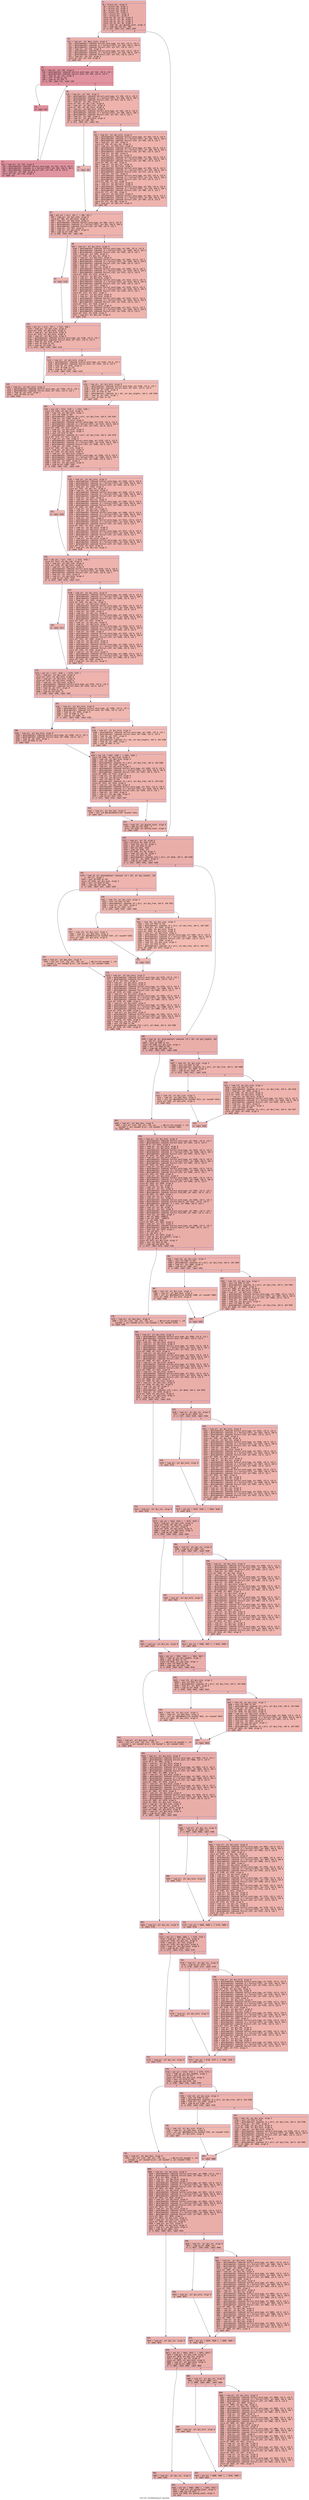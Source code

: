 digraph "CFG for 'EnvWriteInsert' function" {
	label="CFG for 'EnvWriteInsert' function";

	Node0x600000746bc0 [shape=record,color="#3d50c3ff", style=filled, fillcolor="#d0473d70" fontname="Courier",label="{4:\l|  %5 = alloca ptr, align 8\l  %6 = alloca i16, align 2\l  %7 = alloca i32, align 4\l  %8 = alloca i32, align 4\l  %9 = alloca i32, align 4\l  %10 = alloca ptr, align 8\l  %11 = alloca ptr, align 8\l  store ptr %0, ptr %5, align 8\l  store i16 %1, ptr %6, align 2\l  store i32 %2, ptr %7, align 4\l  store i32 %3, ptr %8, align 4\l  %12 = load i32, ptr @cache_count, align 4\l  %13 = icmp sge i32 %12, 180\l  br i1 %13, label %14, label %330\l|{<s0>T|<s1>F}}"];
	Node0x600000746bc0:s0 -> Node0x600000746cb0[tooltip="4 -> 14\nProbability 50.00%" ];
	Node0x600000746bc0:s1 -> Node0x600000747520[tooltip="4 -> 330\nProbability 50.00%" ];
	Node0x600000746cb0 [shape=record,color="#3d50c3ff", style=filled, fillcolor="#d6524470" fontname="Courier",label="{14:\l|  %15 = load ptr, ptr @env_cache, align 8\l  %16 = getelementptr inbounds %struct.word_type, ptr %15, i32 0, i32 0\l  %17 = getelementptr inbounds [2 x %struct.LIST], ptr %16, i64 0, i64 0\l  %18 = getelementptr inbounds %struct.LIST, ptr %17, i32 0, i32 1\l  %19 = load ptr, ptr %18, align 8\l  %20 = getelementptr inbounds %struct.word_type, ptr %19, i32 0, i32 0\l  %21 = getelementptr inbounds [2 x %struct.LIST], ptr %20, i64 0, i64 1\l  %22 = getelementptr inbounds %struct.LIST, ptr %21, i32 0, i32 0\l  %23 = load ptr, ptr %22, align 8\l  store ptr %23, ptr %10, align 8\l  br label %24\l}"];
	Node0x600000746cb0 -> Node0x600000746d00[tooltip="14 -> 24\nProbability 100.00%" ];
	Node0x600000746d00 [shape=record,color="#b70d28ff", style=filled, fillcolor="#b70d2870" fontname="Courier",label="{24:\l|  %25 = load ptr, ptr %10, align 8\l  %26 = getelementptr inbounds %struct.word_type, ptr %25, i32 0, i32 1\l  %27 = getelementptr inbounds %struct.anon, ptr %26, i32 0, i32 0\l  %28 = load i8, ptr %27, align 8\l  %29 = zext i8 %28 to i32\l  %30 = icmp eq i32 %29, 0\l  br i1 %30, label %31, label %38\l|{<s0>T|<s1>F}}"];
	Node0x600000746d00:s0 -> Node0x600000746d50[tooltip="24 -> 31\nProbability 96.88%" ];
	Node0x600000746d00:s1 -> Node0x600000746df0[tooltip="24 -> 38\nProbability 3.12%" ];
	Node0x600000746d50 [shape=record,color="#b70d28ff", style=filled, fillcolor="#b70d2870" fontname="Courier",label="{31:\l|  br label %32\l}"];
	Node0x600000746d50 -> Node0x600000746da0[tooltip="31 -> 32\nProbability 100.00%" ];
	Node0x600000746da0 [shape=record,color="#b70d28ff", style=filled, fillcolor="#b70d2870" fontname="Courier",label="{32:\l|  %33 = load ptr, ptr %10, align 8\l  %34 = getelementptr inbounds %struct.word_type, ptr %33, i32 0, i32 0\l  %35 = getelementptr inbounds [2 x %struct.LIST], ptr %34, i64 0, i64 1\l  %36 = getelementptr inbounds %struct.LIST, ptr %35, i32 0, i32 0\l  %37 = load ptr, ptr %36, align 8\l  store ptr %37, ptr %10, align 8\l  br label %24\l}"];
	Node0x600000746da0 -> Node0x600000746d00[tooltip="32 -> 24\nProbability 100.00%" ];
	Node0x600000746df0 [shape=record,color="#3d50c3ff", style=filled, fillcolor="#d6524470" fontname="Courier",label="{38:\l|  %39 = load ptr, ptr %10, align 8\l  %40 = getelementptr inbounds %struct.word_type, ptr %39, i32 0, i32 0\l  %41 = getelementptr inbounds [2 x %struct.LIST], ptr %40, i64 0, i64 1\l  %42 = getelementptr inbounds %struct.LIST, ptr %41, i32 0, i32 1\l  %43 = load ptr, ptr %42, align 8\l  store ptr %43, ptr @xx_link, align 8\l  %44 = load ptr, ptr @xx_link, align 8\l  store ptr %44, ptr @zz_hold, align 8\l  %45 = load ptr, ptr @zz_hold, align 8\l  %46 = getelementptr inbounds %struct.word_type, ptr %45, i32 0, i32 0\l  %47 = getelementptr inbounds [2 x %struct.LIST], ptr %46, i64 0, i64 1\l  %48 = getelementptr inbounds %struct.LIST, ptr %47, i32 0, i32 1\l  %49 = load ptr, ptr %48, align 8\l  %50 = load ptr, ptr @zz_hold, align 8\l  %51 = icmp eq ptr %49, %50\l  br i1 %51, label %52, label %53\l|{<s0>T|<s1>F}}"];
	Node0x600000746df0:s0 -> Node0x600000746e40[tooltip="38 -> 52\nProbability 37.50%" ];
	Node0x600000746df0:s1 -> Node0x600000746e90[tooltip="38 -> 53\nProbability 62.50%" ];
	Node0x600000746e40 [shape=record,color="#3d50c3ff", style=filled, fillcolor="#de614d70" fontname="Courier",label="{52:\l|  br label %87\l}"];
	Node0x600000746e40 -> Node0x600000746ee0[tooltip="52 -> 87\nProbability 100.00%" ];
	Node0x600000746e90 [shape=record,color="#3d50c3ff", style=filled, fillcolor="#d8564670" fontname="Courier",label="{53:\l|  %54 = load ptr, ptr @zz_hold, align 8\l  %55 = getelementptr inbounds %struct.word_type, ptr %54, i32 0, i32 0\l  %56 = getelementptr inbounds [2 x %struct.LIST], ptr %55, i64 0, i64 1\l  %57 = getelementptr inbounds %struct.LIST, ptr %56, i32 0, i32 1\l  %58 = load ptr, ptr %57, align 8\l  store ptr %58, ptr @zz_res, align 8\l  %59 = load ptr, ptr @zz_hold, align 8\l  %60 = getelementptr inbounds %struct.word_type, ptr %59, i32 0, i32 0\l  %61 = getelementptr inbounds [2 x %struct.LIST], ptr %60, i64 0, i64 1\l  %62 = getelementptr inbounds %struct.LIST, ptr %61, i32 0, i32 0\l  %63 = load ptr, ptr %62, align 8\l  %64 = load ptr, ptr @zz_res, align 8\l  %65 = getelementptr inbounds %struct.word_type, ptr %64, i32 0, i32 0\l  %66 = getelementptr inbounds [2 x %struct.LIST], ptr %65, i64 0, i64 1\l  %67 = getelementptr inbounds %struct.LIST, ptr %66, i32 0, i32 0\l  store ptr %63, ptr %67, align 8\l  %68 = load ptr, ptr @zz_res, align 8\l  %69 = load ptr, ptr @zz_hold, align 8\l  %70 = getelementptr inbounds %struct.word_type, ptr %69, i32 0, i32 0\l  %71 = getelementptr inbounds [2 x %struct.LIST], ptr %70, i64 0, i64 1\l  %72 = getelementptr inbounds %struct.LIST, ptr %71, i32 0, i32 0\l  %73 = load ptr, ptr %72, align 8\l  %74 = getelementptr inbounds %struct.word_type, ptr %73, i32 0, i32 0\l  %75 = getelementptr inbounds [2 x %struct.LIST], ptr %74, i64 0, i64 1\l  %76 = getelementptr inbounds %struct.LIST, ptr %75, i32 0, i32 1\l  store ptr %68, ptr %76, align 8\l  %77 = load ptr, ptr @zz_hold, align 8\l  %78 = load ptr, ptr @zz_hold, align 8\l  %79 = getelementptr inbounds %struct.word_type, ptr %78, i32 0, i32 0\l  %80 = getelementptr inbounds [2 x %struct.LIST], ptr %79, i64 0, i64 1\l  %81 = getelementptr inbounds %struct.LIST, ptr %80, i32 0, i32 1\l  store ptr %77, ptr %81, align 8\l  %82 = load ptr, ptr @zz_hold, align 8\l  %83 = getelementptr inbounds %struct.word_type, ptr %82, i32 0, i32 0\l  %84 = getelementptr inbounds [2 x %struct.LIST], ptr %83, i64 0, i64 1\l  %85 = getelementptr inbounds %struct.LIST, ptr %84, i32 0, i32 0\l  store ptr %77, ptr %85, align 8\l  %86 = load ptr, ptr @zz_res, align 8\l  br label %87\l}"];
	Node0x600000746e90 -> Node0x600000746ee0[tooltip="53 -> 87\nProbability 100.00%" ];
	Node0x600000746ee0 [shape=record,color="#3d50c3ff", style=filled, fillcolor="#d6524470" fontname="Courier",label="{87:\l|  %88 = phi ptr [ null, %52 ], [ %86, %53 ]\l  %89 = load ptr, ptr @xx_link, align 8\l  store ptr %89, ptr @zz_hold, align 8\l  %90 = load ptr, ptr @zz_hold, align 8\l  %91 = getelementptr inbounds %struct.word_type, ptr %90, i32 0, i32 0\l  %92 = getelementptr inbounds [2 x %struct.LIST], ptr %91, i64 0, i64 0\l  %93 = getelementptr inbounds %struct.LIST, ptr %92, i32 0, i32 1\l  %94 = load ptr, ptr %93, align 8\l  %95 = load ptr, ptr @zz_hold, align 8\l  %96 = icmp eq ptr %94, %95\l  br i1 %96, label %97, label %98\l|{<s0>T|<s1>F}}"];
	Node0x600000746ee0:s0 -> Node0x600000746f30[tooltip="87 -> 97\nProbability 37.50%" ];
	Node0x600000746ee0:s1 -> Node0x600000746f80[tooltip="87 -> 98\nProbability 62.50%" ];
	Node0x600000746f30 [shape=record,color="#3d50c3ff", style=filled, fillcolor="#de614d70" fontname="Courier",label="{97:\l|  br label %132\l}"];
	Node0x600000746f30 -> Node0x600000746fd0[tooltip="97 -> 132\nProbability 100.00%" ];
	Node0x600000746f80 [shape=record,color="#3d50c3ff", style=filled, fillcolor="#d8564670" fontname="Courier",label="{98:\l|  %99 = load ptr, ptr @zz_hold, align 8\l  %100 = getelementptr inbounds %struct.word_type, ptr %99, i32 0, i32 0\l  %101 = getelementptr inbounds [2 x %struct.LIST], ptr %100, i64 0, i64 0\l  %102 = getelementptr inbounds %struct.LIST, ptr %101, i32 0, i32 1\l  %103 = load ptr, ptr %102, align 8\l  store ptr %103, ptr @zz_res, align 8\l  %104 = load ptr, ptr @zz_hold, align 8\l  %105 = getelementptr inbounds %struct.word_type, ptr %104, i32 0, i32 0\l  %106 = getelementptr inbounds [2 x %struct.LIST], ptr %105, i64 0, i64 0\l  %107 = getelementptr inbounds %struct.LIST, ptr %106, i32 0, i32 0\l  %108 = load ptr, ptr %107, align 8\l  %109 = load ptr, ptr @zz_res, align 8\l  %110 = getelementptr inbounds %struct.word_type, ptr %109, i32 0, i32 0\l  %111 = getelementptr inbounds [2 x %struct.LIST], ptr %110, i64 0, i64 0\l  %112 = getelementptr inbounds %struct.LIST, ptr %111, i32 0, i32 0\l  store ptr %108, ptr %112, align 8\l  %113 = load ptr, ptr @zz_res, align 8\l  %114 = load ptr, ptr @zz_hold, align 8\l  %115 = getelementptr inbounds %struct.word_type, ptr %114, i32 0, i32 0\l  %116 = getelementptr inbounds [2 x %struct.LIST], ptr %115, i64 0, i64 0\l  %117 = getelementptr inbounds %struct.LIST, ptr %116, i32 0, i32 0\l  %118 = load ptr, ptr %117, align 8\l  %119 = getelementptr inbounds %struct.word_type, ptr %118, i32 0, i32 0\l  %120 = getelementptr inbounds [2 x %struct.LIST], ptr %119, i64 0, i64 0\l  %121 = getelementptr inbounds %struct.LIST, ptr %120, i32 0, i32 1\l  store ptr %113, ptr %121, align 8\l  %122 = load ptr, ptr @zz_hold, align 8\l  %123 = load ptr, ptr @zz_hold, align 8\l  %124 = getelementptr inbounds %struct.word_type, ptr %123, i32 0, i32 0\l  %125 = getelementptr inbounds [2 x %struct.LIST], ptr %124, i64 0, i64 0\l  %126 = getelementptr inbounds %struct.LIST, ptr %125, i32 0, i32 1\l  store ptr %122, ptr %126, align 8\l  %127 = load ptr, ptr @zz_hold, align 8\l  %128 = getelementptr inbounds %struct.word_type, ptr %127, i32 0, i32 0\l  %129 = getelementptr inbounds [2 x %struct.LIST], ptr %128, i64 0, i64 0\l  %130 = getelementptr inbounds %struct.LIST, ptr %129, i32 0, i32 0\l  store ptr %122, ptr %130, align 8\l  %131 = load ptr, ptr @zz_res, align 8\l  br label %132\l}"];
	Node0x600000746f80 -> Node0x600000746fd0[tooltip="98 -> 132\nProbability 100.00%" ];
	Node0x600000746fd0 [shape=record,color="#3d50c3ff", style=filled, fillcolor="#d6524470" fontname="Courier",label="{132:\l|  %133 = phi ptr [ null, %97 ], [ %131, %98 ]\l  %134 = load ptr, ptr @xx_link, align 8\l  store ptr %134, ptr @zz_hold, align 8\l  %135 = load ptr, ptr @zz_hold, align 8\l  store ptr %135, ptr @zz_hold, align 8\l  %136 = load ptr, ptr @zz_hold, align 8\l  %137 = getelementptr inbounds %struct.word_type, ptr %136, i32 0, i32 1\l  %138 = getelementptr inbounds %struct.anon, ptr %137, i32 0, i32 0\l  %139 = load i8, ptr %138, align 8\l  %140 = zext i8 %139 to i32\l  %141 = icmp eq i32 %140, 11\l  br i1 %141, label %149, label %142\l|{<s0>T|<s1>F}}"];
	Node0x600000746fd0:s0 -> Node0x600000747070[tooltip="132 -> 149\nProbability 50.00%" ];
	Node0x600000746fd0:s1 -> Node0x600000747020[tooltip="132 -> 142\nProbability 50.00%" ];
	Node0x600000747020 [shape=record,color="#3d50c3ff", style=filled, fillcolor="#dc5d4a70" fontname="Courier",label="{142:\l|  %143 = load ptr, ptr @zz_hold, align 8\l  %144 = getelementptr inbounds %struct.word_type, ptr %143, i32 0, i32 1\l  %145 = getelementptr inbounds %struct.anon, ptr %144, i32 0, i32 0\l  %146 = load i8, ptr %145, align 8\l  %147 = zext i8 %146 to i32\l  %148 = icmp eq i32 %147, 12\l  br i1 %148, label %149, label %155\l|{<s0>T|<s1>F}}"];
	Node0x600000747020:s0 -> Node0x600000747070[tooltip="142 -> 149\nProbability 50.00%" ];
	Node0x600000747020:s1 -> Node0x6000007470c0[tooltip="142 -> 155\nProbability 50.00%" ];
	Node0x600000747070 [shape=record,color="#3d50c3ff", style=filled, fillcolor="#d8564670" fontname="Courier",label="{149:\l|  %150 = load ptr, ptr @zz_hold, align 8\l  %151 = getelementptr inbounds %struct.word_type, ptr %150, i32 0, i32 1\l  %152 = getelementptr inbounds %struct.anon, ptr %151, i32 0, i32 1\l  %153 = load i8, ptr %152, align 1\l  %154 = zext i8 %153 to i32\l  br label %164\l}"];
	Node0x600000747070 -> Node0x600000747110[tooltip="149 -> 164\nProbability 100.00%" ];
	Node0x6000007470c0 [shape=record,color="#3d50c3ff", style=filled, fillcolor="#e1675170" fontname="Courier",label="{155:\l|  %156 = load ptr, ptr @zz_hold, align 8\l  %157 = getelementptr inbounds %struct.word_type, ptr %156, i32 0, i32 1\l  %158 = getelementptr inbounds %struct.anon, ptr %157, i32 0, i32 0\l  %159 = load i8, ptr %158, align 8\l  %160 = zext i8 %159 to i64\l  %161 = getelementptr inbounds [0 x i8], ptr @zz_lengths, i64 0, i64 %160\l  %162 = load i8, ptr %161, align 1\l  %163 = zext i8 %162 to i32\l  br label %164\l}"];
	Node0x6000007470c0 -> Node0x600000747110[tooltip="155 -> 164\nProbability 100.00%" ];
	Node0x600000747110 [shape=record,color="#3d50c3ff", style=filled, fillcolor="#d6524470" fontname="Courier",label="{164:\l|  %165 = phi i32 [ %154, %149 ], [ %163, %155 ]\l  store i32 %165, ptr @zz_size, align 4\l  %166 = load i32, ptr @zz_size, align 4\l  %167 = sext i32 %166 to i64\l  %168 = getelementptr inbounds [0 x ptr], ptr @zz_free, i64 0, i64 %167\l  %169 = load ptr, ptr %168, align 8\l  %170 = load ptr, ptr @zz_hold, align 8\l  %171 = getelementptr inbounds %struct.word_type, ptr %170, i32 0, i32 0\l  %172 = getelementptr inbounds [2 x %struct.LIST], ptr %171, i64 0, i64 0\l  %173 = getelementptr inbounds %struct.LIST, ptr %172, i32 0, i32 0\l  store ptr %169, ptr %173, align 8\l  %174 = load ptr, ptr @zz_hold, align 8\l  %175 = load i32, ptr @zz_size, align 4\l  %176 = sext i32 %175 to i64\l  %177 = getelementptr inbounds [0 x ptr], ptr @zz_free, i64 0, i64 %176\l  store ptr %174, ptr %177, align 8\l  %178 = load ptr, ptr %10, align 8\l  %179 = getelementptr inbounds %struct.word_type, ptr %178, i32 0, i32 0\l  %180 = getelementptr inbounds [2 x %struct.LIST], ptr %179, i64 0, i64 1\l  %181 = getelementptr inbounds %struct.LIST, ptr %180, i32 0, i32 1\l  %182 = load ptr, ptr %181, align 8\l  store ptr %182, ptr @xx_link, align 8\l  %183 = load ptr, ptr @xx_link, align 8\l  store ptr %183, ptr @zz_hold, align 8\l  %184 = load ptr, ptr @zz_hold, align 8\l  %185 = getelementptr inbounds %struct.word_type, ptr %184, i32 0, i32 0\l  %186 = getelementptr inbounds [2 x %struct.LIST], ptr %185, i64 0, i64 1\l  %187 = getelementptr inbounds %struct.LIST, ptr %186, i32 0, i32 1\l  %188 = load ptr, ptr %187, align 8\l  %189 = load ptr, ptr @zz_hold, align 8\l  %190 = icmp eq ptr %188, %189\l  br i1 %190, label %191, label %192\l|{<s0>T|<s1>F}}"];
	Node0x600000747110:s0 -> Node0x600000747160[tooltip="164 -> 191\nProbability 37.50%" ];
	Node0x600000747110:s1 -> Node0x6000007471b0[tooltip="164 -> 192\nProbability 62.50%" ];
	Node0x600000747160 [shape=record,color="#3d50c3ff", style=filled, fillcolor="#de614d70" fontname="Courier",label="{191:\l|  br label %226\l}"];
	Node0x600000747160 -> Node0x600000747200[tooltip="191 -> 226\nProbability 100.00%" ];
	Node0x6000007471b0 [shape=record,color="#3d50c3ff", style=filled, fillcolor="#d8564670" fontname="Courier",label="{192:\l|  %193 = load ptr, ptr @zz_hold, align 8\l  %194 = getelementptr inbounds %struct.word_type, ptr %193, i32 0, i32 0\l  %195 = getelementptr inbounds [2 x %struct.LIST], ptr %194, i64 0, i64 1\l  %196 = getelementptr inbounds %struct.LIST, ptr %195, i32 0, i32 1\l  %197 = load ptr, ptr %196, align 8\l  store ptr %197, ptr @zz_res, align 8\l  %198 = load ptr, ptr @zz_hold, align 8\l  %199 = getelementptr inbounds %struct.word_type, ptr %198, i32 0, i32 0\l  %200 = getelementptr inbounds [2 x %struct.LIST], ptr %199, i64 0, i64 1\l  %201 = getelementptr inbounds %struct.LIST, ptr %200, i32 0, i32 0\l  %202 = load ptr, ptr %201, align 8\l  %203 = load ptr, ptr @zz_res, align 8\l  %204 = getelementptr inbounds %struct.word_type, ptr %203, i32 0, i32 0\l  %205 = getelementptr inbounds [2 x %struct.LIST], ptr %204, i64 0, i64 1\l  %206 = getelementptr inbounds %struct.LIST, ptr %205, i32 0, i32 0\l  store ptr %202, ptr %206, align 8\l  %207 = load ptr, ptr @zz_res, align 8\l  %208 = load ptr, ptr @zz_hold, align 8\l  %209 = getelementptr inbounds %struct.word_type, ptr %208, i32 0, i32 0\l  %210 = getelementptr inbounds [2 x %struct.LIST], ptr %209, i64 0, i64 1\l  %211 = getelementptr inbounds %struct.LIST, ptr %210, i32 0, i32 0\l  %212 = load ptr, ptr %211, align 8\l  %213 = getelementptr inbounds %struct.word_type, ptr %212, i32 0, i32 0\l  %214 = getelementptr inbounds [2 x %struct.LIST], ptr %213, i64 0, i64 1\l  %215 = getelementptr inbounds %struct.LIST, ptr %214, i32 0, i32 1\l  store ptr %207, ptr %215, align 8\l  %216 = load ptr, ptr @zz_hold, align 8\l  %217 = load ptr, ptr @zz_hold, align 8\l  %218 = getelementptr inbounds %struct.word_type, ptr %217, i32 0, i32 0\l  %219 = getelementptr inbounds [2 x %struct.LIST], ptr %218, i64 0, i64 1\l  %220 = getelementptr inbounds %struct.LIST, ptr %219, i32 0, i32 1\l  store ptr %216, ptr %220, align 8\l  %221 = load ptr, ptr @zz_hold, align 8\l  %222 = getelementptr inbounds %struct.word_type, ptr %221, i32 0, i32 0\l  %223 = getelementptr inbounds [2 x %struct.LIST], ptr %222, i64 0, i64 1\l  %224 = getelementptr inbounds %struct.LIST, ptr %223, i32 0, i32 0\l  store ptr %216, ptr %224, align 8\l  %225 = load ptr, ptr @zz_res, align 8\l  br label %226\l}"];
	Node0x6000007471b0 -> Node0x600000747200[tooltip="192 -> 226\nProbability 100.00%" ];
	Node0x600000747200 [shape=record,color="#3d50c3ff", style=filled, fillcolor="#d6524470" fontname="Courier",label="{226:\l|  %227 = phi ptr [ null, %191 ], [ %225, %192 ]\l  store ptr %227, ptr @xx_tmp, align 8\l  %228 = load ptr, ptr @xx_link, align 8\l  store ptr %228, ptr @zz_hold, align 8\l  %229 = load ptr, ptr @zz_hold, align 8\l  %230 = getelementptr inbounds %struct.word_type, ptr %229, i32 0, i32 0\l  %231 = getelementptr inbounds [2 x %struct.LIST], ptr %230, i64 0, i64 0\l  %232 = getelementptr inbounds %struct.LIST, ptr %231, i32 0, i32 1\l  %233 = load ptr, ptr %232, align 8\l  %234 = load ptr, ptr @zz_hold, align 8\l  %235 = icmp eq ptr %233, %234\l  br i1 %235, label %236, label %237\l|{<s0>T|<s1>F}}"];
	Node0x600000747200:s0 -> Node0x600000747250[tooltip="226 -> 236\nProbability 37.50%" ];
	Node0x600000747200:s1 -> Node0x6000007472a0[tooltip="226 -> 237\nProbability 62.50%" ];
	Node0x600000747250 [shape=record,color="#3d50c3ff", style=filled, fillcolor="#de614d70" fontname="Courier",label="{236:\l|  br label %271\l}"];
	Node0x600000747250 -> Node0x6000007472f0[tooltip="236 -> 271\nProbability 100.00%" ];
	Node0x6000007472a0 [shape=record,color="#3d50c3ff", style=filled, fillcolor="#d8564670" fontname="Courier",label="{237:\l|  %238 = load ptr, ptr @zz_hold, align 8\l  %239 = getelementptr inbounds %struct.word_type, ptr %238, i32 0, i32 0\l  %240 = getelementptr inbounds [2 x %struct.LIST], ptr %239, i64 0, i64 0\l  %241 = getelementptr inbounds %struct.LIST, ptr %240, i32 0, i32 1\l  %242 = load ptr, ptr %241, align 8\l  store ptr %242, ptr @zz_res, align 8\l  %243 = load ptr, ptr @zz_hold, align 8\l  %244 = getelementptr inbounds %struct.word_type, ptr %243, i32 0, i32 0\l  %245 = getelementptr inbounds [2 x %struct.LIST], ptr %244, i64 0, i64 0\l  %246 = getelementptr inbounds %struct.LIST, ptr %245, i32 0, i32 0\l  %247 = load ptr, ptr %246, align 8\l  %248 = load ptr, ptr @zz_res, align 8\l  %249 = getelementptr inbounds %struct.word_type, ptr %248, i32 0, i32 0\l  %250 = getelementptr inbounds [2 x %struct.LIST], ptr %249, i64 0, i64 0\l  %251 = getelementptr inbounds %struct.LIST, ptr %250, i32 0, i32 0\l  store ptr %247, ptr %251, align 8\l  %252 = load ptr, ptr @zz_res, align 8\l  %253 = load ptr, ptr @zz_hold, align 8\l  %254 = getelementptr inbounds %struct.word_type, ptr %253, i32 0, i32 0\l  %255 = getelementptr inbounds [2 x %struct.LIST], ptr %254, i64 0, i64 0\l  %256 = getelementptr inbounds %struct.LIST, ptr %255, i32 0, i32 0\l  %257 = load ptr, ptr %256, align 8\l  %258 = getelementptr inbounds %struct.word_type, ptr %257, i32 0, i32 0\l  %259 = getelementptr inbounds [2 x %struct.LIST], ptr %258, i64 0, i64 0\l  %260 = getelementptr inbounds %struct.LIST, ptr %259, i32 0, i32 1\l  store ptr %252, ptr %260, align 8\l  %261 = load ptr, ptr @zz_hold, align 8\l  %262 = load ptr, ptr @zz_hold, align 8\l  %263 = getelementptr inbounds %struct.word_type, ptr %262, i32 0, i32 0\l  %264 = getelementptr inbounds [2 x %struct.LIST], ptr %263, i64 0, i64 0\l  %265 = getelementptr inbounds %struct.LIST, ptr %264, i32 0, i32 1\l  store ptr %261, ptr %265, align 8\l  %266 = load ptr, ptr @zz_hold, align 8\l  %267 = getelementptr inbounds %struct.word_type, ptr %266, i32 0, i32 0\l  %268 = getelementptr inbounds [2 x %struct.LIST], ptr %267, i64 0, i64 0\l  %269 = getelementptr inbounds %struct.LIST, ptr %268, i32 0, i32 0\l  store ptr %261, ptr %269, align 8\l  %270 = load ptr, ptr @zz_res, align 8\l  br label %271\l}"];
	Node0x6000007472a0 -> Node0x6000007472f0[tooltip="237 -> 271\nProbability 100.00%" ];
	Node0x6000007472f0 [shape=record,color="#3d50c3ff", style=filled, fillcolor="#d6524470" fontname="Courier",label="{271:\l|  %272 = phi ptr [ null, %236 ], [ %270, %237 ]\l  %273 = load ptr, ptr @xx_link, align 8\l  store ptr %273, ptr @zz_hold, align 8\l  %274 = load ptr, ptr @zz_hold, align 8\l  store ptr %274, ptr @zz_hold, align 8\l  %275 = load ptr, ptr @zz_hold, align 8\l  %276 = getelementptr inbounds %struct.word_type, ptr %275, i32 0, i32 1\l  %277 = getelementptr inbounds %struct.anon, ptr %276, i32 0, i32 0\l  %278 = load i8, ptr %277, align 8\l  %279 = zext i8 %278 to i32\l  %280 = icmp eq i32 %279, 11\l  br i1 %280, label %288, label %281\l|{<s0>T|<s1>F}}"];
	Node0x6000007472f0:s0 -> Node0x600000747390[tooltip="271 -> 288\nProbability 50.00%" ];
	Node0x6000007472f0:s1 -> Node0x600000747340[tooltip="271 -> 281\nProbability 50.00%" ];
	Node0x600000747340 [shape=record,color="#3d50c3ff", style=filled, fillcolor="#dc5d4a70" fontname="Courier",label="{281:\l|  %282 = load ptr, ptr @zz_hold, align 8\l  %283 = getelementptr inbounds %struct.word_type, ptr %282, i32 0, i32 1\l  %284 = getelementptr inbounds %struct.anon, ptr %283, i32 0, i32 0\l  %285 = load i8, ptr %284, align 8\l  %286 = zext i8 %285 to i32\l  %287 = icmp eq i32 %286, 12\l  br i1 %287, label %288, label %294\l|{<s0>T|<s1>F}}"];
	Node0x600000747340:s0 -> Node0x600000747390[tooltip="281 -> 288\nProbability 50.00%" ];
	Node0x600000747340:s1 -> Node0x6000007473e0[tooltip="281 -> 294\nProbability 50.00%" ];
	Node0x600000747390 [shape=record,color="#3d50c3ff", style=filled, fillcolor="#d8564670" fontname="Courier",label="{288:\l|  %289 = load ptr, ptr @zz_hold, align 8\l  %290 = getelementptr inbounds %struct.word_type, ptr %289, i32 0, i32 1\l  %291 = getelementptr inbounds %struct.anon, ptr %290, i32 0, i32 1\l  %292 = load i8, ptr %291, align 1\l  %293 = zext i8 %292 to i32\l  br label %303\l}"];
	Node0x600000747390 -> Node0x600000747430[tooltip="288 -> 303\nProbability 100.00%" ];
	Node0x6000007473e0 [shape=record,color="#3d50c3ff", style=filled, fillcolor="#e1675170" fontname="Courier",label="{294:\l|  %295 = load ptr, ptr @zz_hold, align 8\l  %296 = getelementptr inbounds %struct.word_type, ptr %295, i32 0, i32 1\l  %297 = getelementptr inbounds %struct.anon, ptr %296, i32 0, i32 0\l  %298 = load i8, ptr %297, align 8\l  %299 = zext i8 %298 to i64\l  %300 = getelementptr inbounds [0 x i8], ptr @zz_lengths, i64 0, i64 %299\l  %301 = load i8, ptr %300, align 1\l  %302 = zext i8 %301 to i32\l  br label %303\l}"];
	Node0x6000007473e0 -> Node0x600000747430[tooltip="294 -> 303\nProbability 100.00%" ];
	Node0x600000747430 [shape=record,color="#3d50c3ff", style=filled, fillcolor="#d6524470" fontname="Courier",label="{303:\l|  %304 = phi i32 [ %293, %288 ], [ %302, %294 ]\l  store i32 %304, ptr @zz_size, align 4\l  %305 = load i32, ptr @zz_size, align 4\l  %306 = sext i32 %305 to i64\l  %307 = getelementptr inbounds [0 x ptr], ptr @zz_free, i64 0, i64 %306\l  %308 = load ptr, ptr %307, align 8\l  %309 = load ptr, ptr @zz_hold, align 8\l  %310 = getelementptr inbounds %struct.word_type, ptr %309, i32 0, i32 0\l  %311 = getelementptr inbounds [2 x %struct.LIST], ptr %310, i64 0, i64 0\l  %312 = getelementptr inbounds %struct.LIST, ptr %311, i32 0, i32 0\l  store ptr %308, ptr %312, align 8\l  %313 = load ptr, ptr @zz_hold, align 8\l  %314 = load i32, ptr @zz_size, align 4\l  %315 = sext i32 %314 to i64\l  %316 = getelementptr inbounds [0 x ptr], ptr @zz_free, i64 0, i64 %315\l  store ptr %313, ptr %316, align 8\l  %317 = load ptr, ptr @xx_tmp, align 8\l  %318 = getelementptr inbounds %struct.word_type, ptr %317, i32 0, i32 0\l  %319 = getelementptr inbounds [2 x %struct.LIST], ptr %318, i64 0, i64 1\l  %320 = getelementptr inbounds %struct.LIST, ptr %319, i32 0, i32 1\l  %321 = load ptr, ptr %320, align 8\l  %322 = load ptr, ptr @xx_tmp, align 8\l  %323 = icmp eq ptr %321, %322\l  br i1 %323, label %324, label %327\l|{<s0>T|<s1>F}}"];
	Node0x600000747430:s0 -> Node0x600000747480[tooltip="303 -> 324\nProbability 37.50%" ];
	Node0x600000747430:s1 -> Node0x6000007474d0[tooltip="303 -> 327\nProbability 62.50%" ];
	Node0x600000747480 [shape=record,color="#3d50c3ff", style=filled, fillcolor="#de614d70" fontname="Courier",label="{324:\l|  %325 = load ptr, ptr @xx_tmp, align 8\l  %326 = call i32 @DisposeObject(ptr noundef %325)\l  br label %327\l}"];
	Node0x600000747480 -> Node0x6000007474d0[tooltip="324 -> 327\nProbability 100.00%" ];
	Node0x6000007474d0 [shape=record,color="#3d50c3ff", style=filled, fillcolor="#d6524470" fontname="Courier",label="{327:\l|  %328 = load i32, ptr @cache_count, align 4\l  %329 = add nsw i32 %328, -1\l  store i32 %329, ptr @cache_count, align 4\l  br label %330\l}"];
	Node0x6000007474d0 -> Node0x600000747520[tooltip="327 -> 330\nProbability 100.00%" ];
	Node0x600000747520 [shape=record,color="#3d50c3ff", style=filled, fillcolor="#d0473d70" fontname="Courier",label="{330:\l|  %331 = load ptr, ptr %5, align 8\l  %332 = ptrtoint ptr %331 to i32\l  %333 = load i16, ptr %6, align 2\l  %334 = zext i16 %333 to i32\l  %335 = add i32 %332, %334\l  %336 = urem i32 %335, 211\l  store i32 %336, ptr %9, align 4\l  %337 = load i32, ptr %9, align 4\l  %338 = zext i32 %337 to i64\l  %339 = getelementptr inbounds [211 x ptr], ptr @tab, i64 0, i64 %338\l  %340 = load ptr, ptr %339, align 8\l  %341 = icmp eq ptr %340, null\l  br i1 %341, label %342, label %398\l|{<s0>T|<s1>F}}"];
	Node0x600000747520:s0 -> Node0x600000747570[tooltip="330 -> 342\nProbability 37.50%" ];
	Node0x600000747520:s1 -> Node0x6000007477a0[tooltip="330 -> 398\nProbability 62.50%" ];
	Node0x600000747570 [shape=record,color="#3d50c3ff", style=filled, fillcolor="#d8564670" fontname="Courier",label="{342:\l|  %343 = load i8, ptr getelementptr inbounds ([0 x i8], ptr @zz_lengths, i64\l... 0, i64 17), align 1\l  %344 = zext i8 %343 to i32\l  store i32 %344, ptr @zz_size, align 4\l  %345 = sext i32 %344 to i64\l  %346 = icmp uge i64 %345, 265\l  br i1 %346, label %347, label %350\l|{<s0>T|<s1>F}}"];
	Node0x600000747570:s0 -> Node0x6000007475c0[tooltip="342 -> 347\nProbability 50.00%" ];
	Node0x600000747570:s1 -> Node0x600000747610[tooltip="342 -> 350\nProbability 50.00%" ];
	Node0x6000007475c0 [shape=record,color="#3d50c3ff", style=filled, fillcolor="#de614d70" fontname="Courier",label="{347:\l|  %348 = load ptr, ptr @no_fpos, align 8\l  %349 = call ptr (i32, i32, ptr, i32, ptr, ...) @Error(i32 noundef 1, i32\l... noundef 1, ptr noundef @.str, i32 noundef 1, ptr noundef %348)\l  br label %374\l}"];
	Node0x6000007475c0 -> Node0x600000747750[tooltip="347 -> 374\nProbability 100.00%" ];
	Node0x600000747610 [shape=record,color="#3d50c3ff", style=filled, fillcolor="#de614d70" fontname="Courier",label="{350:\l|  %351 = load i32, ptr @zz_size, align 4\l  %352 = sext i32 %351 to i64\l  %353 = getelementptr inbounds [0 x ptr], ptr @zz_free, i64 0, i64 %352\l  %354 = load ptr, ptr %353, align 8\l  %355 = icmp eq ptr %354, null\l  br i1 %355, label %356, label %360\l|{<s0>T|<s1>F}}"];
	Node0x600000747610:s0 -> Node0x600000747660[tooltip="350 -> 356\nProbability 37.50%" ];
	Node0x600000747610:s1 -> Node0x6000007476b0[tooltip="350 -> 360\nProbability 62.50%" ];
	Node0x600000747660 [shape=record,color="#3d50c3ff", style=filled, fillcolor="#e36c5570" fontname="Courier",label="{356:\l|  %357 = load i32, ptr @zz_size, align 4\l  %358 = load ptr, ptr @no_fpos, align 8\l  %359 = call ptr @GetMemory(i32 noundef %357, ptr noundef %358)\l  store ptr %359, ptr @zz_hold, align 8\l  br label %373\l}"];
	Node0x600000747660 -> Node0x600000747700[tooltip="356 -> 373\nProbability 100.00%" ];
	Node0x6000007476b0 [shape=record,color="#3d50c3ff", style=filled, fillcolor="#e1675170" fontname="Courier",label="{360:\l|  %361 = load i32, ptr @zz_size, align 4\l  %362 = sext i32 %361 to i64\l  %363 = getelementptr inbounds [0 x ptr], ptr @zz_free, i64 0, i64 %362\l  %364 = load ptr, ptr %363, align 8\l  store ptr %364, ptr @zz_hold, align 8\l  store ptr %364, ptr @zz_hold, align 8\l  %365 = load ptr, ptr @zz_hold, align 8\l  %366 = getelementptr inbounds %struct.word_type, ptr %365, i32 0, i32 0\l  %367 = getelementptr inbounds [2 x %struct.LIST], ptr %366, i64 0, i64 0\l  %368 = getelementptr inbounds %struct.LIST, ptr %367, i32 0, i32 0\l  %369 = load ptr, ptr %368, align 8\l  %370 = load i32, ptr @zz_size, align 4\l  %371 = sext i32 %370 to i64\l  %372 = getelementptr inbounds [0 x ptr], ptr @zz_free, i64 0, i64 %371\l  store ptr %369, ptr %372, align 8\l  br label %373\l}"];
	Node0x6000007476b0 -> Node0x600000747700[tooltip="360 -> 373\nProbability 100.00%" ];
	Node0x600000747700 [shape=record,color="#3d50c3ff", style=filled, fillcolor="#de614d70" fontname="Courier",label="{373:\l|  br label %374\l}"];
	Node0x600000747700 -> Node0x600000747750[tooltip="373 -> 374\nProbability 100.00%" ];
	Node0x600000747750 [shape=record,color="#3d50c3ff", style=filled, fillcolor="#d8564670" fontname="Courier",label="{374:\l|  %375 = load ptr, ptr @zz_hold, align 8\l  %376 = getelementptr inbounds %struct.word_type, ptr %375, i32 0, i32 1\l  %377 = getelementptr inbounds %struct.anon, ptr %376, i32 0, i32 0\l  store i8 17, ptr %377, align 8\l  %378 = load ptr, ptr @zz_hold, align 8\l  %379 = load ptr, ptr @zz_hold, align 8\l  %380 = getelementptr inbounds %struct.word_type, ptr %379, i32 0, i32 0\l  %381 = getelementptr inbounds [2 x %struct.LIST], ptr %380, i64 0, i64 1\l  %382 = getelementptr inbounds %struct.LIST, ptr %381, i32 0, i32 1\l  store ptr %378, ptr %382, align 8\l  %383 = load ptr, ptr @zz_hold, align 8\l  %384 = getelementptr inbounds %struct.word_type, ptr %383, i32 0, i32 0\l  %385 = getelementptr inbounds [2 x %struct.LIST], ptr %384, i64 0, i64 1\l  %386 = getelementptr inbounds %struct.LIST, ptr %385, i32 0, i32 0\l  store ptr %378, ptr %386, align 8\l  %387 = load ptr, ptr @zz_hold, align 8\l  %388 = getelementptr inbounds %struct.word_type, ptr %387, i32 0, i32 0\l  %389 = getelementptr inbounds [2 x %struct.LIST], ptr %388, i64 0, i64 0\l  %390 = getelementptr inbounds %struct.LIST, ptr %389, i32 0, i32 1\l  store ptr %378, ptr %390, align 8\l  %391 = load ptr, ptr @zz_hold, align 8\l  %392 = getelementptr inbounds %struct.word_type, ptr %391, i32 0, i32 0\l  %393 = getelementptr inbounds [2 x %struct.LIST], ptr %392, i64 0, i64 0\l  %394 = getelementptr inbounds %struct.LIST, ptr %393, i32 0, i32 0\l  store ptr %378, ptr %394, align 8\l  %395 = load i32, ptr %9, align 4\l  %396 = zext i32 %395 to i64\l  %397 = getelementptr inbounds [211 x ptr], ptr @tab, i64 0, i64 %396\l  store ptr %378, ptr %397, align 8\l  br label %398\l}"];
	Node0x600000747750 -> Node0x6000007477a0[tooltip="374 -> 398\nProbability 100.00%" ];
	Node0x6000007477a0 [shape=record,color="#3d50c3ff", style=filled, fillcolor="#d0473d70" fontname="Courier",label="{398:\l|  %399 = load i8, ptr getelementptr inbounds ([0 x i8], ptr @zz_lengths, i64\l... 0, i64 17), align 1\l  %400 = zext i8 %399 to i32\l  store i32 %400, ptr @zz_size, align 4\l  %401 = sext i32 %400 to i64\l  %402 = icmp uge i64 %401, 265\l  br i1 %402, label %403, label %406\l|{<s0>T|<s1>F}}"];
	Node0x6000007477a0:s0 -> Node0x6000007477f0[tooltip="398 -> 403\nProbability 50.00%" ];
	Node0x6000007477a0:s1 -> Node0x600000747840[tooltip="398 -> 406\nProbability 50.00%" ];
	Node0x6000007477f0 [shape=record,color="#3d50c3ff", style=filled, fillcolor="#d6524470" fontname="Courier",label="{403:\l|  %404 = load ptr, ptr @no_fpos, align 8\l  %405 = call ptr (i32, i32, ptr, i32, ptr, ...) @Error(i32 noundef 1, i32\l... noundef 1, ptr noundef @.str, i32 noundef 1, ptr noundef %404)\l  br label %430\l}"];
	Node0x6000007477f0 -> Node0x600000747980[tooltip="403 -> 430\nProbability 100.00%" ];
	Node0x600000747840 [shape=record,color="#3d50c3ff", style=filled, fillcolor="#d6524470" fontname="Courier",label="{406:\l|  %407 = load i32, ptr @zz_size, align 4\l  %408 = sext i32 %407 to i64\l  %409 = getelementptr inbounds [0 x ptr], ptr @zz_free, i64 0, i64 %408\l  %410 = load ptr, ptr %409, align 8\l  %411 = icmp eq ptr %410, null\l  br i1 %411, label %412, label %416\l|{<s0>T|<s1>F}}"];
	Node0x600000747840:s0 -> Node0x600000747890[tooltip="406 -> 412\nProbability 37.50%" ];
	Node0x600000747840:s1 -> Node0x6000007478e0[tooltip="406 -> 416\nProbability 62.50%" ];
	Node0x600000747890 [shape=record,color="#3d50c3ff", style=filled, fillcolor="#de614d70" fontname="Courier",label="{412:\l|  %413 = load i32, ptr @zz_size, align 4\l  %414 = load ptr, ptr @no_fpos, align 8\l  %415 = call ptr @GetMemory(i32 noundef %413, ptr noundef %414)\l  store ptr %415, ptr @zz_hold, align 8\l  br label %429\l}"];
	Node0x600000747890 -> Node0x600000747930[tooltip="412 -> 429\nProbability 100.00%" ];
	Node0x6000007478e0 [shape=record,color="#3d50c3ff", style=filled, fillcolor="#d8564670" fontname="Courier",label="{416:\l|  %417 = load i32, ptr @zz_size, align 4\l  %418 = sext i32 %417 to i64\l  %419 = getelementptr inbounds [0 x ptr], ptr @zz_free, i64 0, i64 %418\l  %420 = load ptr, ptr %419, align 8\l  store ptr %420, ptr @zz_hold, align 8\l  store ptr %420, ptr @zz_hold, align 8\l  %421 = load ptr, ptr @zz_hold, align 8\l  %422 = getelementptr inbounds %struct.word_type, ptr %421, i32 0, i32 0\l  %423 = getelementptr inbounds [2 x %struct.LIST], ptr %422, i64 0, i64 0\l  %424 = getelementptr inbounds %struct.LIST, ptr %423, i32 0, i32 0\l  %425 = load ptr, ptr %424, align 8\l  %426 = load i32, ptr @zz_size, align 4\l  %427 = sext i32 %426 to i64\l  %428 = getelementptr inbounds [0 x ptr], ptr @zz_free, i64 0, i64 %427\l  store ptr %425, ptr %428, align 8\l  br label %429\l}"];
	Node0x6000007478e0 -> Node0x600000747930[tooltip="416 -> 429\nProbability 100.00%" ];
	Node0x600000747930 [shape=record,color="#3d50c3ff", style=filled, fillcolor="#d6524470" fontname="Courier",label="{429:\l|  br label %430\l}"];
	Node0x600000747930 -> Node0x600000747980[tooltip="429 -> 430\nProbability 100.00%" ];
	Node0x600000747980 [shape=record,color="#3d50c3ff", style=filled, fillcolor="#d0473d70" fontname="Courier",label="{430:\l|  %431 = load ptr, ptr @zz_hold, align 8\l  %432 = getelementptr inbounds %struct.word_type, ptr %431, i32 0, i32 1\l  %433 = getelementptr inbounds %struct.anon, ptr %432, i32 0, i32 0\l  store i8 17, ptr %433, align 8\l  %434 = load ptr, ptr @zz_hold, align 8\l  %435 = load ptr, ptr @zz_hold, align 8\l  %436 = getelementptr inbounds %struct.word_type, ptr %435, i32 0, i32 0\l  %437 = getelementptr inbounds [2 x %struct.LIST], ptr %436, i64 0, i64 1\l  %438 = getelementptr inbounds %struct.LIST, ptr %437, i32 0, i32 1\l  store ptr %434, ptr %438, align 8\l  %439 = load ptr, ptr @zz_hold, align 8\l  %440 = getelementptr inbounds %struct.word_type, ptr %439, i32 0, i32 0\l  %441 = getelementptr inbounds [2 x %struct.LIST], ptr %440, i64 0, i64 1\l  %442 = getelementptr inbounds %struct.LIST, ptr %441, i32 0, i32 0\l  store ptr %434, ptr %442, align 8\l  %443 = load ptr, ptr @zz_hold, align 8\l  %444 = getelementptr inbounds %struct.word_type, ptr %443, i32 0, i32 0\l  %445 = getelementptr inbounds [2 x %struct.LIST], ptr %444, i64 0, i64 0\l  %446 = getelementptr inbounds %struct.LIST, ptr %445, i32 0, i32 1\l  store ptr %434, ptr %446, align 8\l  %447 = load ptr, ptr @zz_hold, align 8\l  %448 = getelementptr inbounds %struct.word_type, ptr %447, i32 0, i32 0\l  %449 = getelementptr inbounds [2 x %struct.LIST], ptr %448, i64 0, i64 0\l  %450 = getelementptr inbounds %struct.LIST, ptr %449, i32 0, i32 0\l  store ptr %434, ptr %450, align 8\l  store ptr %434, ptr %11, align 8\l  %451 = load i16, ptr %6, align 2\l  %452 = load ptr, ptr %11, align 8\l  %453 = getelementptr inbounds %struct.word_type, ptr %452, i32 0, i32 1\l  %454 = getelementptr inbounds %struct.FILE_POS, ptr %453, i32 0, i32 2\l  store i16 %451, ptr %454, align 2\l  %455 = load i32, ptr %7, align 4\l  %456 = load ptr, ptr %11, align 8\l  %457 = getelementptr inbounds %struct.word_type, ptr %456, i32 0, i32 3\l  %458 = getelementptr inbounds %struct.anon.6, ptr %457, i32 0, i32 0\l  %459 = getelementptr inbounds [2 x i32], ptr %458, i64 0, i64 1\l  store i32 %455, ptr %459, align 4\l  %460 = load i32, ptr %8, align 4\l  %461 = load ptr, ptr %11, align 8\l  %462 = getelementptr inbounds %struct.word_type, ptr %461, i32 0, i32 1\l  %463 = getelementptr inbounds %struct.FILE_POS, ptr %462, i32 0, i32 3\l  %464 = load i32, ptr %463, align 4\l  %465 = and i32 %460, 1048575\l  %466 = and i32 %464, -1048576\l  %467 = or i32 %466, %465\l  store i32 %467, ptr %463, align 4\l  %468 = load ptr, ptr %11, align 8\l  %469 = getelementptr inbounds %struct.word_type, ptr %468, i32 0, i32 2\l  %470 = getelementptr inbounds %struct.anon.2, ptr %469, i32 0, i32 2\l  %471 = load i16, ptr %470, align 2\l  %472 = and i16 %471, -3\l  %473 = or i16 %472, 0\l  store i16 %473, ptr %470, align 2\l  %474 = load i8, ptr @zz_lengths, align 1\l  %475 = zext i8 %474 to i32\l  store i32 %475, ptr @zz_size, align 4\l  %476 = sext i32 %475 to i64\l  %477 = icmp uge i64 %476, 265\l  br i1 %477, label %478, label %481\l|{<s0>T|<s1>F}}"];
	Node0x600000747980:s0 -> Node0x6000007479d0[tooltip="430 -> 478\nProbability 50.00%" ];
	Node0x600000747980:s1 -> Node0x600000747a20[tooltip="430 -> 481\nProbability 50.00%" ];
	Node0x6000007479d0 [shape=record,color="#3d50c3ff", style=filled, fillcolor="#d6524470" fontname="Courier",label="{478:\l|  %479 = load ptr, ptr @no_fpos, align 8\l  %480 = call ptr (i32, i32, ptr, i32, ptr, ...) @Error(i32 noundef 1, i32\l... noundef 1, ptr noundef @.str, i32 noundef 1, ptr noundef %479)\l  br label %505\l}"];
	Node0x6000007479d0 -> Node0x600000747b60[tooltip="478 -> 505\nProbability 100.00%" ];
	Node0x600000747a20 [shape=record,color="#3d50c3ff", style=filled, fillcolor="#d6524470" fontname="Courier",label="{481:\l|  %482 = load i32, ptr @zz_size, align 4\l  %483 = sext i32 %482 to i64\l  %484 = getelementptr inbounds [0 x ptr], ptr @zz_free, i64 0, i64 %483\l  %485 = load ptr, ptr %484, align 8\l  %486 = icmp eq ptr %485, null\l  br i1 %486, label %487, label %491\l|{<s0>T|<s1>F}}"];
	Node0x600000747a20:s0 -> Node0x600000747a70[tooltip="481 -> 487\nProbability 37.50%" ];
	Node0x600000747a20:s1 -> Node0x600000747ac0[tooltip="481 -> 491\nProbability 62.50%" ];
	Node0x600000747a70 [shape=record,color="#3d50c3ff", style=filled, fillcolor="#de614d70" fontname="Courier",label="{487:\l|  %488 = load i32, ptr @zz_size, align 4\l  %489 = load ptr, ptr @no_fpos, align 8\l  %490 = call ptr @GetMemory(i32 noundef %488, ptr noundef %489)\l  store ptr %490, ptr @zz_hold, align 8\l  br label %504\l}"];
	Node0x600000747a70 -> Node0x600000747b10[tooltip="487 -> 504\nProbability 100.00%" ];
	Node0x600000747ac0 [shape=record,color="#3d50c3ff", style=filled, fillcolor="#d8564670" fontname="Courier",label="{491:\l|  %492 = load i32, ptr @zz_size, align 4\l  %493 = sext i32 %492 to i64\l  %494 = getelementptr inbounds [0 x ptr], ptr @zz_free, i64 0, i64 %493\l  %495 = load ptr, ptr %494, align 8\l  store ptr %495, ptr @zz_hold, align 8\l  store ptr %495, ptr @zz_hold, align 8\l  %496 = load ptr, ptr @zz_hold, align 8\l  %497 = getelementptr inbounds %struct.word_type, ptr %496, i32 0, i32 0\l  %498 = getelementptr inbounds [2 x %struct.LIST], ptr %497, i64 0, i64 0\l  %499 = getelementptr inbounds %struct.LIST, ptr %498, i32 0, i32 0\l  %500 = load ptr, ptr %499, align 8\l  %501 = load i32, ptr @zz_size, align 4\l  %502 = sext i32 %501 to i64\l  %503 = getelementptr inbounds [0 x ptr], ptr @zz_free, i64 0, i64 %502\l  store ptr %500, ptr %503, align 8\l  br label %504\l}"];
	Node0x600000747ac0 -> Node0x600000747b10[tooltip="491 -> 504\nProbability 100.00%" ];
	Node0x600000747b10 [shape=record,color="#3d50c3ff", style=filled, fillcolor="#d6524470" fontname="Courier",label="{504:\l|  br label %505\l}"];
	Node0x600000747b10 -> Node0x600000747b60[tooltip="504 -> 505\nProbability 100.00%" ];
	Node0x600000747b60 [shape=record,color="#3d50c3ff", style=filled, fillcolor="#d0473d70" fontname="Courier",label="{505:\l|  %506 = load ptr, ptr @zz_hold, align 8\l  %507 = getelementptr inbounds %struct.word_type, ptr %506, i32 0, i32 1\l  %508 = getelementptr inbounds %struct.anon, ptr %507, i32 0, i32 0\l  store i8 0, ptr %508, align 8\l  %509 = load ptr, ptr @zz_hold, align 8\l  %510 = load ptr, ptr @zz_hold, align 8\l  %511 = getelementptr inbounds %struct.word_type, ptr %510, i32 0, i32 0\l  %512 = getelementptr inbounds [2 x %struct.LIST], ptr %511, i64 0, i64 1\l  %513 = getelementptr inbounds %struct.LIST, ptr %512, i32 0, i32 1\l  store ptr %509, ptr %513, align 8\l  %514 = load ptr, ptr @zz_hold, align 8\l  %515 = getelementptr inbounds %struct.word_type, ptr %514, i32 0, i32 0\l  %516 = getelementptr inbounds [2 x %struct.LIST], ptr %515, i64 0, i64 1\l  %517 = getelementptr inbounds %struct.LIST, ptr %516, i32 0, i32 0\l  store ptr %509, ptr %517, align 8\l  %518 = load ptr, ptr @zz_hold, align 8\l  %519 = getelementptr inbounds %struct.word_type, ptr %518, i32 0, i32 0\l  %520 = getelementptr inbounds [2 x %struct.LIST], ptr %519, i64 0, i64 0\l  %521 = getelementptr inbounds %struct.LIST, ptr %520, i32 0, i32 1\l  store ptr %509, ptr %521, align 8\l  %522 = load ptr, ptr @zz_hold, align 8\l  %523 = getelementptr inbounds %struct.word_type, ptr %522, i32 0, i32 0\l  %524 = getelementptr inbounds [2 x %struct.LIST], ptr %523, i64 0, i64 0\l  %525 = getelementptr inbounds %struct.LIST, ptr %524, i32 0, i32 0\l  store ptr %509, ptr %525, align 8\l  store ptr %509, ptr @xx_link, align 8\l  %526 = load ptr, ptr @xx_link, align 8\l  store ptr %526, ptr @zz_res, align 8\l  %527 = load i32, ptr %9, align 4\l  %528 = zext i32 %527 to i64\l  %529 = getelementptr inbounds [211 x ptr], ptr @tab, i64 0, i64 %528\l  %530 = load ptr, ptr %529, align 8\l  store ptr %530, ptr @zz_hold, align 8\l  %531 = load ptr, ptr @zz_hold, align 8\l  %532 = icmp eq ptr %531, null\l  br i1 %532, label %533, label %535\l|{<s0>T|<s1>F}}"];
	Node0x600000747b60:s0 -> Node0x600000747bb0[tooltip="505 -> 533\nProbability 37.50%" ];
	Node0x600000747b60:s1 -> Node0x600000747c00[tooltip="505 -> 535\nProbability 62.50%" ];
	Node0x600000747bb0 [shape=record,color="#3d50c3ff", style=filled, fillcolor="#d8564670" fontname="Courier",label="{533:\l|  %534 = load ptr, ptr @zz_res, align 8\l  br label %576\l}"];
	Node0x600000747bb0 -> Node0x600000747d40[tooltip="533 -> 576\nProbability 100.00%" ];
	Node0x600000747c00 [shape=record,color="#3d50c3ff", style=filled, fillcolor="#d6524470" fontname="Courier",label="{535:\l|  %536 = load ptr, ptr @zz_res, align 8\l  %537 = icmp eq ptr %536, null\l  br i1 %537, label %538, label %540\l|{<s0>T|<s1>F}}"];
	Node0x600000747c00:s0 -> Node0x600000747c50[tooltip="535 -> 538\nProbability 37.50%" ];
	Node0x600000747c00:s1 -> Node0x600000747ca0[tooltip="535 -> 540\nProbability 62.50%" ];
	Node0x600000747c50 [shape=record,color="#3d50c3ff", style=filled, fillcolor="#dc5d4a70" fontname="Courier",label="{538:\l|  %539 = load ptr, ptr @zz_hold, align 8\l  br label %574\l}"];
	Node0x600000747c50 -> Node0x600000747cf0[tooltip="538 -> 574\nProbability 100.00%" ];
	Node0x600000747ca0 [shape=record,color="#3d50c3ff", style=filled, fillcolor="#d8564670" fontname="Courier",label="{540:\l|  %541 = load ptr, ptr @zz_hold, align 8\l  %542 = getelementptr inbounds %struct.word_type, ptr %541, i32 0, i32 0\l  %543 = getelementptr inbounds [2 x %struct.LIST], ptr %542, i64 0, i64 0\l  %544 = getelementptr inbounds %struct.LIST, ptr %543, i32 0, i32 0\l  %545 = load ptr, ptr %544, align 8\l  store ptr %545, ptr @zz_tmp, align 8\l  %546 = load ptr, ptr @zz_res, align 8\l  %547 = getelementptr inbounds %struct.word_type, ptr %546, i32 0, i32 0\l  %548 = getelementptr inbounds [2 x %struct.LIST], ptr %547, i64 0, i64 0\l  %549 = getelementptr inbounds %struct.LIST, ptr %548, i32 0, i32 0\l  %550 = load ptr, ptr %549, align 8\l  %551 = load ptr, ptr @zz_hold, align 8\l  %552 = getelementptr inbounds %struct.word_type, ptr %551, i32 0, i32 0\l  %553 = getelementptr inbounds [2 x %struct.LIST], ptr %552, i64 0, i64 0\l  %554 = getelementptr inbounds %struct.LIST, ptr %553, i32 0, i32 0\l  store ptr %550, ptr %554, align 8\l  %555 = load ptr, ptr @zz_hold, align 8\l  %556 = load ptr, ptr @zz_res, align 8\l  %557 = getelementptr inbounds %struct.word_type, ptr %556, i32 0, i32 0\l  %558 = getelementptr inbounds [2 x %struct.LIST], ptr %557, i64 0, i64 0\l  %559 = getelementptr inbounds %struct.LIST, ptr %558, i32 0, i32 0\l  %560 = load ptr, ptr %559, align 8\l  %561 = getelementptr inbounds %struct.word_type, ptr %560, i32 0, i32 0\l  %562 = getelementptr inbounds [2 x %struct.LIST], ptr %561, i64 0, i64 0\l  %563 = getelementptr inbounds %struct.LIST, ptr %562, i32 0, i32 1\l  store ptr %555, ptr %563, align 8\l  %564 = load ptr, ptr @zz_tmp, align 8\l  %565 = load ptr, ptr @zz_res, align 8\l  %566 = getelementptr inbounds %struct.word_type, ptr %565, i32 0, i32 0\l  %567 = getelementptr inbounds [2 x %struct.LIST], ptr %566, i64 0, i64 0\l  %568 = getelementptr inbounds %struct.LIST, ptr %567, i32 0, i32 0\l  store ptr %564, ptr %568, align 8\l  %569 = load ptr, ptr @zz_res, align 8\l  %570 = load ptr, ptr @zz_tmp, align 8\l  %571 = getelementptr inbounds %struct.word_type, ptr %570, i32 0, i32 0\l  %572 = getelementptr inbounds [2 x %struct.LIST], ptr %571, i64 0, i64 0\l  %573 = getelementptr inbounds %struct.LIST, ptr %572, i32 0, i32 1\l  store ptr %569, ptr %573, align 8\l  br label %574\l}"];
	Node0x600000747ca0 -> Node0x600000747cf0[tooltip="540 -> 574\nProbability 100.00%" ];
	Node0x600000747cf0 [shape=record,color="#3d50c3ff", style=filled, fillcolor="#d6524470" fontname="Courier",label="{574:\l|  %575 = phi ptr [ %539, %538 ], [ %569, %540 ]\l  br label %576\l}"];
	Node0x600000747cf0 -> Node0x600000747d40[tooltip="574 -> 576\nProbability 100.00%" ];
	Node0x600000747d40 [shape=record,color="#3d50c3ff", style=filled, fillcolor="#d0473d70" fontname="Courier",label="{576:\l|  %577 = phi ptr [ %534, %533 ], [ %575, %574 ]\l  %578 = load ptr, ptr @xx_link, align 8\l  store ptr %578, ptr @zz_res, align 8\l  %579 = load ptr, ptr %11, align 8\l  store ptr %579, ptr @zz_hold, align 8\l  %580 = load ptr, ptr @zz_hold, align 8\l  %581 = icmp eq ptr %580, null\l  br i1 %581, label %582, label %584\l|{<s0>T|<s1>F}}"];
	Node0x600000747d40:s0 -> Node0x600000747d90[tooltip="576 -> 582\nProbability 37.50%" ];
	Node0x600000747d40:s1 -> Node0x600000747de0[tooltip="576 -> 584\nProbability 62.50%" ];
	Node0x600000747d90 [shape=record,color="#3d50c3ff", style=filled, fillcolor="#d8564670" fontname="Courier",label="{582:\l|  %583 = load ptr, ptr @zz_res, align 8\l  br label %625\l}"];
	Node0x600000747d90 -> Node0x600000747f20[tooltip="582 -> 625\nProbability 100.00%" ];
	Node0x600000747de0 [shape=record,color="#3d50c3ff", style=filled, fillcolor="#d6524470" fontname="Courier",label="{584:\l|  %585 = load ptr, ptr @zz_res, align 8\l  %586 = icmp eq ptr %585, null\l  br i1 %586, label %587, label %589\l|{<s0>T|<s1>F}}"];
	Node0x600000747de0:s0 -> Node0x600000747e30[tooltip="584 -> 587\nProbability 37.50%" ];
	Node0x600000747de0:s1 -> Node0x600000747e80[tooltip="584 -> 589\nProbability 62.50%" ];
	Node0x600000747e30 [shape=record,color="#3d50c3ff", style=filled, fillcolor="#dc5d4a70" fontname="Courier",label="{587:\l|  %588 = load ptr, ptr @zz_hold, align 8\l  br label %623\l}"];
	Node0x600000747e30 -> Node0x600000747ed0[tooltip="587 -> 623\nProbability 100.00%" ];
	Node0x600000747e80 [shape=record,color="#3d50c3ff", style=filled, fillcolor="#d8564670" fontname="Courier",label="{589:\l|  %590 = load ptr, ptr @zz_hold, align 8\l  %591 = getelementptr inbounds %struct.word_type, ptr %590, i32 0, i32 0\l  %592 = getelementptr inbounds [2 x %struct.LIST], ptr %591, i64 0, i64 1\l  %593 = getelementptr inbounds %struct.LIST, ptr %592, i32 0, i32 0\l  %594 = load ptr, ptr %593, align 8\l  store ptr %594, ptr @zz_tmp, align 8\l  %595 = load ptr, ptr @zz_res, align 8\l  %596 = getelementptr inbounds %struct.word_type, ptr %595, i32 0, i32 0\l  %597 = getelementptr inbounds [2 x %struct.LIST], ptr %596, i64 0, i64 1\l  %598 = getelementptr inbounds %struct.LIST, ptr %597, i32 0, i32 0\l  %599 = load ptr, ptr %598, align 8\l  %600 = load ptr, ptr @zz_hold, align 8\l  %601 = getelementptr inbounds %struct.word_type, ptr %600, i32 0, i32 0\l  %602 = getelementptr inbounds [2 x %struct.LIST], ptr %601, i64 0, i64 1\l  %603 = getelementptr inbounds %struct.LIST, ptr %602, i32 0, i32 0\l  store ptr %599, ptr %603, align 8\l  %604 = load ptr, ptr @zz_hold, align 8\l  %605 = load ptr, ptr @zz_res, align 8\l  %606 = getelementptr inbounds %struct.word_type, ptr %605, i32 0, i32 0\l  %607 = getelementptr inbounds [2 x %struct.LIST], ptr %606, i64 0, i64 1\l  %608 = getelementptr inbounds %struct.LIST, ptr %607, i32 0, i32 0\l  %609 = load ptr, ptr %608, align 8\l  %610 = getelementptr inbounds %struct.word_type, ptr %609, i32 0, i32 0\l  %611 = getelementptr inbounds [2 x %struct.LIST], ptr %610, i64 0, i64 1\l  %612 = getelementptr inbounds %struct.LIST, ptr %611, i32 0, i32 1\l  store ptr %604, ptr %612, align 8\l  %613 = load ptr, ptr @zz_tmp, align 8\l  %614 = load ptr, ptr @zz_res, align 8\l  %615 = getelementptr inbounds %struct.word_type, ptr %614, i32 0, i32 0\l  %616 = getelementptr inbounds [2 x %struct.LIST], ptr %615, i64 0, i64 1\l  %617 = getelementptr inbounds %struct.LIST, ptr %616, i32 0, i32 0\l  store ptr %613, ptr %617, align 8\l  %618 = load ptr, ptr @zz_res, align 8\l  %619 = load ptr, ptr @zz_tmp, align 8\l  %620 = getelementptr inbounds %struct.word_type, ptr %619, i32 0, i32 0\l  %621 = getelementptr inbounds [2 x %struct.LIST], ptr %620, i64 0, i64 1\l  %622 = getelementptr inbounds %struct.LIST, ptr %621, i32 0, i32 1\l  store ptr %618, ptr %622, align 8\l  br label %623\l}"];
	Node0x600000747e80 -> Node0x600000747ed0[tooltip="589 -> 623\nProbability 100.00%" ];
	Node0x600000747ed0 [shape=record,color="#3d50c3ff", style=filled, fillcolor="#d6524470" fontname="Courier",label="{623:\l|  %624 = phi ptr [ %588, %587 ], [ %618, %589 ]\l  br label %625\l}"];
	Node0x600000747ed0 -> Node0x600000747f20[tooltip="623 -> 625\nProbability 100.00%" ];
	Node0x600000747f20 [shape=record,color="#3d50c3ff", style=filled, fillcolor="#d0473d70" fontname="Courier",label="{625:\l|  %626 = phi ptr [ %583, %582 ], [ %624, %623 ]\l  %627 = load i8, ptr @zz_lengths, align 1\l  %628 = zext i8 %627 to i32\l  store i32 %628, ptr @zz_size, align 4\l  %629 = sext i32 %628 to i64\l  %630 = icmp uge i64 %629, 265\l  br i1 %630, label %631, label %634\l|{<s0>T|<s1>F}}"];
	Node0x600000747f20:s0 -> Node0x600000747f70[tooltip="625 -> 631\nProbability 50.00%" ];
	Node0x600000747f20:s1 -> Node0x600000758000[tooltip="625 -> 634\nProbability 50.00%" ];
	Node0x600000747f70 [shape=record,color="#3d50c3ff", style=filled, fillcolor="#d6524470" fontname="Courier",label="{631:\l|  %632 = load ptr, ptr @no_fpos, align 8\l  %633 = call ptr (i32, i32, ptr, i32, ptr, ...) @Error(i32 noundef 1, i32\l... noundef 1, ptr noundef @.str, i32 noundef 1, ptr noundef %632)\l  br label %658\l}"];
	Node0x600000747f70 -> Node0x600000758140[tooltip="631 -> 658\nProbability 100.00%" ];
	Node0x600000758000 [shape=record,color="#3d50c3ff", style=filled, fillcolor="#d6524470" fontname="Courier",label="{634:\l|  %635 = load i32, ptr @zz_size, align 4\l  %636 = sext i32 %635 to i64\l  %637 = getelementptr inbounds [0 x ptr], ptr @zz_free, i64 0, i64 %636\l  %638 = load ptr, ptr %637, align 8\l  %639 = icmp eq ptr %638, null\l  br i1 %639, label %640, label %644\l|{<s0>T|<s1>F}}"];
	Node0x600000758000:s0 -> Node0x600000758050[tooltip="634 -> 640\nProbability 37.50%" ];
	Node0x600000758000:s1 -> Node0x6000007580a0[tooltip="634 -> 644\nProbability 62.50%" ];
	Node0x600000758050 [shape=record,color="#3d50c3ff", style=filled, fillcolor="#de614d70" fontname="Courier",label="{640:\l|  %641 = load i32, ptr @zz_size, align 4\l  %642 = load ptr, ptr @no_fpos, align 8\l  %643 = call ptr @GetMemory(i32 noundef %641, ptr noundef %642)\l  store ptr %643, ptr @zz_hold, align 8\l  br label %657\l}"];
	Node0x600000758050 -> Node0x6000007580f0[tooltip="640 -> 657\nProbability 100.00%" ];
	Node0x6000007580a0 [shape=record,color="#3d50c3ff", style=filled, fillcolor="#d8564670" fontname="Courier",label="{644:\l|  %645 = load i32, ptr @zz_size, align 4\l  %646 = sext i32 %645 to i64\l  %647 = getelementptr inbounds [0 x ptr], ptr @zz_free, i64 0, i64 %646\l  %648 = load ptr, ptr %647, align 8\l  store ptr %648, ptr @zz_hold, align 8\l  store ptr %648, ptr @zz_hold, align 8\l  %649 = load ptr, ptr @zz_hold, align 8\l  %650 = getelementptr inbounds %struct.word_type, ptr %649, i32 0, i32 0\l  %651 = getelementptr inbounds [2 x %struct.LIST], ptr %650, i64 0, i64 0\l  %652 = getelementptr inbounds %struct.LIST, ptr %651, i32 0, i32 0\l  %653 = load ptr, ptr %652, align 8\l  %654 = load i32, ptr @zz_size, align 4\l  %655 = sext i32 %654 to i64\l  %656 = getelementptr inbounds [0 x ptr], ptr @zz_free, i64 0, i64 %655\l  store ptr %653, ptr %656, align 8\l  br label %657\l}"];
	Node0x6000007580a0 -> Node0x6000007580f0[tooltip="644 -> 657\nProbability 100.00%" ];
	Node0x6000007580f0 [shape=record,color="#3d50c3ff", style=filled, fillcolor="#d6524470" fontname="Courier",label="{657:\l|  br label %658\l}"];
	Node0x6000007580f0 -> Node0x600000758140[tooltip="657 -> 658\nProbability 100.00%" ];
	Node0x600000758140 [shape=record,color="#3d50c3ff", style=filled, fillcolor="#d0473d70" fontname="Courier",label="{658:\l|  %659 = load ptr, ptr @zz_hold, align 8\l  %660 = getelementptr inbounds %struct.word_type, ptr %659, i32 0, i32 1\l  %661 = getelementptr inbounds %struct.anon, ptr %660, i32 0, i32 0\l  store i8 0, ptr %661, align 8\l  %662 = load ptr, ptr @zz_hold, align 8\l  %663 = load ptr, ptr @zz_hold, align 8\l  %664 = getelementptr inbounds %struct.word_type, ptr %663, i32 0, i32 0\l  %665 = getelementptr inbounds [2 x %struct.LIST], ptr %664, i64 0, i64 1\l  %666 = getelementptr inbounds %struct.LIST, ptr %665, i32 0, i32 1\l  store ptr %662, ptr %666, align 8\l  %667 = load ptr, ptr @zz_hold, align 8\l  %668 = getelementptr inbounds %struct.word_type, ptr %667, i32 0, i32 0\l  %669 = getelementptr inbounds [2 x %struct.LIST], ptr %668, i64 0, i64 1\l  %670 = getelementptr inbounds %struct.LIST, ptr %669, i32 0, i32 0\l  store ptr %662, ptr %670, align 8\l  %671 = load ptr, ptr @zz_hold, align 8\l  %672 = getelementptr inbounds %struct.word_type, ptr %671, i32 0, i32 0\l  %673 = getelementptr inbounds [2 x %struct.LIST], ptr %672, i64 0, i64 0\l  %674 = getelementptr inbounds %struct.LIST, ptr %673, i32 0, i32 1\l  store ptr %662, ptr %674, align 8\l  %675 = load ptr, ptr @zz_hold, align 8\l  %676 = getelementptr inbounds %struct.word_type, ptr %675, i32 0, i32 0\l  %677 = getelementptr inbounds [2 x %struct.LIST], ptr %676, i64 0, i64 0\l  %678 = getelementptr inbounds %struct.LIST, ptr %677, i32 0, i32 0\l  store ptr %662, ptr %678, align 8\l  store ptr %662, ptr @xx_link, align 8\l  %679 = load ptr, ptr @xx_link, align 8\l  store ptr %679, ptr @zz_res, align 8\l  %680 = load ptr, ptr @env_cache, align 8\l  store ptr %680, ptr @zz_hold, align 8\l  %681 = load ptr, ptr @zz_hold, align 8\l  %682 = icmp eq ptr %681, null\l  br i1 %682, label %683, label %685\l|{<s0>T|<s1>F}}"];
	Node0x600000758140:s0 -> Node0x600000758190[tooltip="658 -> 683\nProbability 37.50%" ];
	Node0x600000758140:s1 -> Node0x6000007581e0[tooltip="658 -> 685\nProbability 62.50%" ];
	Node0x600000758190 [shape=record,color="#3d50c3ff", style=filled, fillcolor="#d8564670" fontname="Courier",label="{683:\l|  %684 = load ptr, ptr @zz_res, align 8\l  br label %726\l}"];
	Node0x600000758190 -> Node0x600000758320[tooltip="683 -> 726\nProbability 100.00%" ];
	Node0x6000007581e0 [shape=record,color="#3d50c3ff", style=filled, fillcolor="#d6524470" fontname="Courier",label="{685:\l|  %686 = load ptr, ptr @zz_res, align 8\l  %687 = icmp eq ptr %686, null\l  br i1 %687, label %688, label %690\l|{<s0>T|<s1>F}}"];
	Node0x6000007581e0:s0 -> Node0x600000758230[tooltip="685 -> 688\nProbability 37.50%" ];
	Node0x6000007581e0:s1 -> Node0x600000758280[tooltip="685 -> 690\nProbability 62.50%" ];
	Node0x600000758230 [shape=record,color="#3d50c3ff", style=filled, fillcolor="#dc5d4a70" fontname="Courier",label="{688:\l|  %689 = load ptr, ptr @zz_hold, align 8\l  br label %724\l}"];
	Node0x600000758230 -> Node0x6000007582d0[tooltip="688 -> 724\nProbability 100.00%" ];
	Node0x600000758280 [shape=record,color="#3d50c3ff", style=filled, fillcolor="#d8564670" fontname="Courier",label="{690:\l|  %691 = load ptr, ptr @zz_hold, align 8\l  %692 = getelementptr inbounds %struct.word_type, ptr %691, i32 0, i32 0\l  %693 = getelementptr inbounds [2 x %struct.LIST], ptr %692, i64 0, i64 0\l  %694 = getelementptr inbounds %struct.LIST, ptr %693, i32 0, i32 0\l  %695 = load ptr, ptr %694, align 8\l  store ptr %695, ptr @zz_tmp, align 8\l  %696 = load ptr, ptr @zz_res, align 8\l  %697 = getelementptr inbounds %struct.word_type, ptr %696, i32 0, i32 0\l  %698 = getelementptr inbounds [2 x %struct.LIST], ptr %697, i64 0, i64 0\l  %699 = getelementptr inbounds %struct.LIST, ptr %698, i32 0, i32 0\l  %700 = load ptr, ptr %699, align 8\l  %701 = load ptr, ptr @zz_hold, align 8\l  %702 = getelementptr inbounds %struct.word_type, ptr %701, i32 0, i32 0\l  %703 = getelementptr inbounds [2 x %struct.LIST], ptr %702, i64 0, i64 0\l  %704 = getelementptr inbounds %struct.LIST, ptr %703, i32 0, i32 0\l  store ptr %700, ptr %704, align 8\l  %705 = load ptr, ptr @zz_hold, align 8\l  %706 = load ptr, ptr @zz_res, align 8\l  %707 = getelementptr inbounds %struct.word_type, ptr %706, i32 0, i32 0\l  %708 = getelementptr inbounds [2 x %struct.LIST], ptr %707, i64 0, i64 0\l  %709 = getelementptr inbounds %struct.LIST, ptr %708, i32 0, i32 0\l  %710 = load ptr, ptr %709, align 8\l  %711 = getelementptr inbounds %struct.word_type, ptr %710, i32 0, i32 0\l  %712 = getelementptr inbounds [2 x %struct.LIST], ptr %711, i64 0, i64 0\l  %713 = getelementptr inbounds %struct.LIST, ptr %712, i32 0, i32 1\l  store ptr %705, ptr %713, align 8\l  %714 = load ptr, ptr @zz_tmp, align 8\l  %715 = load ptr, ptr @zz_res, align 8\l  %716 = getelementptr inbounds %struct.word_type, ptr %715, i32 0, i32 0\l  %717 = getelementptr inbounds [2 x %struct.LIST], ptr %716, i64 0, i64 0\l  %718 = getelementptr inbounds %struct.LIST, ptr %717, i32 0, i32 0\l  store ptr %714, ptr %718, align 8\l  %719 = load ptr, ptr @zz_res, align 8\l  %720 = load ptr, ptr @zz_tmp, align 8\l  %721 = getelementptr inbounds %struct.word_type, ptr %720, i32 0, i32 0\l  %722 = getelementptr inbounds [2 x %struct.LIST], ptr %721, i64 0, i64 0\l  %723 = getelementptr inbounds %struct.LIST, ptr %722, i32 0, i32 1\l  store ptr %719, ptr %723, align 8\l  br label %724\l}"];
	Node0x600000758280 -> Node0x6000007582d0[tooltip="690 -> 724\nProbability 100.00%" ];
	Node0x6000007582d0 [shape=record,color="#3d50c3ff", style=filled, fillcolor="#d6524470" fontname="Courier",label="{724:\l|  %725 = phi ptr [ %689, %688 ], [ %719, %690 ]\l  br label %726\l}"];
	Node0x6000007582d0 -> Node0x600000758320[tooltip="724 -> 726\nProbability 100.00%" ];
	Node0x600000758320 [shape=record,color="#3d50c3ff", style=filled, fillcolor="#d0473d70" fontname="Courier",label="{726:\l|  %727 = phi ptr [ %684, %683 ], [ %725, %724 ]\l  %728 = load ptr, ptr @xx_link, align 8\l  store ptr %728, ptr @zz_res, align 8\l  %729 = load ptr, ptr %11, align 8\l  store ptr %729, ptr @zz_hold, align 8\l  %730 = load ptr, ptr @zz_hold, align 8\l  %731 = icmp eq ptr %730, null\l  br i1 %731, label %732, label %734\l|{<s0>T|<s1>F}}"];
	Node0x600000758320:s0 -> Node0x600000758370[tooltip="726 -> 732\nProbability 37.50%" ];
	Node0x600000758320:s1 -> Node0x6000007583c0[tooltip="726 -> 734\nProbability 62.50%" ];
	Node0x600000758370 [shape=record,color="#3d50c3ff", style=filled, fillcolor="#d8564670" fontname="Courier",label="{732:\l|  %733 = load ptr, ptr @zz_res, align 8\l  br label %775\l}"];
	Node0x600000758370 -> Node0x600000758500[tooltip="732 -> 775\nProbability 100.00%" ];
	Node0x6000007583c0 [shape=record,color="#3d50c3ff", style=filled, fillcolor="#d6524470" fontname="Courier",label="{734:\l|  %735 = load ptr, ptr @zz_res, align 8\l  %736 = icmp eq ptr %735, null\l  br i1 %736, label %737, label %739\l|{<s0>T|<s1>F}}"];
	Node0x6000007583c0:s0 -> Node0x600000758410[tooltip="734 -> 737\nProbability 37.50%" ];
	Node0x6000007583c0:s1 -> Node0x600000758460[tooltip="734 -> 739\nProbability 62.50%" ];
	Node0x600000758410 [shape=record,color="#3d50c3ff", style=filled, fillcolor="#dc5d4a70" fontname="Courier",label="{737:\l|  %738 = load ptr, ptr @zz_hold, align 8\l  br label %773\l}"];
	Node0x600000758410 -> Node0x6000007584b0[tooltip="737 -> 773\nProbability 100.00%" ];
	Node0x600000758460 [shape=record,color="#3d50c3ff", style=filled, fillcolor="#d8564670" fontname="Courier",label="{739:\l|  %740 = load ptr, ptr @zz_hold, align 8\l  %741 = getelementptr inbounds %struct.word_type, ptr %740, i32 0, i32 0\l  %742 = getelementptr inbounds [2 x %struct.LIST], ptr %741, i64 0, i64 1\l  %743 = getelementptr inbounds %struct.LIST, ptr %742, i32 0, i32 0\l  %744 = load ptr, ptr %743, align 8\l  store ptr %744, ptr @zz_tmp, align 8\l  %745 = load ptr, ptr @zz_res, align 8\l  %746 = getelementptr inbounds %struct.word_type, ptr %745, i32 0, i32 0\l  %747 = getelementptr inbounds [2 x %struct.LIST], ptr %746, i64 0, i64 1\l  %748 = getelementptr inbounds %struct.LIST, ptr %747, i32 0, i32 0\l  %749 = load ptr, ptr %748, align 8\l  %750 = load ptr, ptr @zz_hold, align 8\l  %751 = getelementptr inbounds %struct.word_type, ptr %750, i32 0, i32 0\l  %752 = getelementptr inbounds [2 x %struct.LIST], ptr %751, i64 0, i64 1\l  %753 = getelementptr inbounds %struct.LIST, ptr %752, i32 0, i32 0\l  store ptr %749, ptr %753, align 8\l  %754 = load ptr, ptr @zz_hold, align 8\l  %755 = load ptr, ptr @zz_res, align 8\l  %756 = getelementptr inbounds %struct.word_type, ptr %755, i32 0, i32 0\l  %757 = getelementptr inbounds [2 x %struct.LIST], ptr %756, i64 0, i64 1\l  %758 = getelementptr inbounds %struct.LIST, ptr %757, i32 0, i32 0\l  %759 = load ptr, ptr %758, align 8\l  %760 = getelementptr inbounds %struct.word_type, ptr %759, i32 0, i32 0\l  %761 = getelementptr inbounds [2 x %struct.LIST], ptr %760, i64 0, i64 1\l  %762 = getelementptr inbounds %struct.LIST, ptr %761, i32 0, i32 1\l  store ptr %754, ptr %762, align 8\l  %763 = load ptr, ptr @zz_tmp, align 8\l  %764 = load ptr, ptr @zz_res, align 8\l  %765 = getelementptr inbounds %struct.word_type, ptr %764, i32 0, i32 0\l  %766 = getelementptr inbounds [2 x %struct.LIST], ptr %765, i64 0, i64 1\l  %767 = getelementptr inbounds %struct.LIST, ptr %766, i32 0, i32 0\l  store ptr %763, ptr %767, align 8\l  %768 = load ptr, ptr @zz_res, align 8\l  %769 = load ptr, ptr @zz_tmp, align 8\l  %770 = getelementptr inbounds %struct.word_type, ptr %769, i32 0, i32 0\l  %771 = getelementptr inbounds [2 x %struct.LIST], ptr %770, i64 0, i64 1\l  %772 = getelementptr inbounds %struct.LIST, ptr %771, i32 0, i32 1\l  store ptr %768, ptr %772, align 8\l  br label %773\l}"];
	Node0x600000758460 -> Node0x6000007584b0[tooltip="739 -> 773\nProbability 100.00%" ];
	Node0x6000007584b0 [shape=record,color="#3d50c3ff", style=filled, fillcolor="#d6524470" fontname="Courier",label="{773:\l|  %774 = phi ptr [ %738, %737 ], [ %768, %739 ]\l  br label %775\l}"];
	Node0x6000007584b0 -> Node0x600000758500[tooltip="773 -> 775\nProbability 100.00%" ];
	Node0x600000758500 [shape=record,color="#3d50c3ff", style=filled, fillcolor="#d0473d70" fontname="Courier",label="{775:\l|  %776 = phi ptr [ %733, %732 ], [ %774, %773 ]\l  %777 = load i8, ptr @zz_lengths, align 1\l  %778 = zext i8 %777 to i32\l  store i32 %778, ptr @zz_size, align 4\l  %779 = sext i32 %778 to i64\l  %780 = icmp uge i64 %779, 265\l  br i1 %780, label %781, label %784\l|{<s0>T|<s1>F}}"];
	Node0x600000758500:s0 -> Node0x600000758550[tooltip="775 -> 781\nProbability 50.00%" ];
	Node0x600000758500:s1 -> Node0x6000007585a0[tooltip="775 -> 784\nProbability 50.00%" ];
	Node0x600000758550 [shape=record,color="#3d50c3ff", style=filled, fillcolor="#d6524470" fontname="Courier",label="{781:\l|  %782 = load ptr, ptr @no_fpos, align 8\l  %783 = call ptr (i32, i32, ptr, i32, ptr, ...) @Error(i32 noundef 1, i32\l... noundef 1, ptr noundef @.str, i32 noundef 1, ptr noundef %782)\l  br label %808\l}"];
	Node0x600000758550 -> Node0x6000007586e0[tooltip="781 -> 808\nProbability 100.00%" ];
	Node0x6000007585a0 [shape=record,color="#3d50c3ff", style=filled, fillcolor="#d6524470" fontname="Courier",label="{784:\l|  %785 = load i32, ptr @zz_size, align 4\l  %786 = sext i32 %785 to i64\l  %787 = getelementptr inbounds [0 x ptr], ptr @zz_free, i64 0, i64 %786\l  %788 = load ptr, ptr %787, align 8\l  %789 = icmp eq ptr %788, null\l  br i1 %789, label %790, label %794\l|{<s0>T|<s1>F}}"];
	Node0x6000007585a0:s0 -> Node0x6000007585f0[tooltip="784 -> 790\nProbability 37.50%" ];
	Node0x6000007585a0:s1 -> Node0x600000758640[tooltip="784 -> 794\nProbability 62.50%" ];
	Node0x6000007585f0 [shape=record,color="#3d50c3ff", style=filled, fillcolor="#de614d70" fontname="Courier",label="{790:\l|  %791 = load i32, ptr @zz_size, align 4\l  %792 = load ptr, ptr @no_fpos, align 8\l  %793 = call ptr @GetMemory(i32 noundef %791, ptr noundef %792)\l  store ptr %793, ptr @zz_hold, align 8\l  br label %807\l}"];
	Node0x6000007585f0 -> Node0x600000758690[tooltip="790 -> 807\nProbability 100.00%" ];
	Node0x600000758640 [shape=record,color="#3d50c3ff", style=filled, fillcolor="#d8564670" fontname="Courier",label="{794:\l|  %795 = load i32, ptr @zz_size, align 4\l  %796 = sext i32 %795 to i64\l  %797 = getelementptr inbounds [0 x ptr], ptr @zz_free, i64 0, i64 %796\l  %798 = load ptr, ptr %797, align 8\l  store ptr %798, ptr @zz_hold, align 8\l  store ptr %798, ptr @zz_hold, align 8\l  %799 = load ptr, ptr @zz_hold, align 8\l  %800 = getelementptr inbounds %struct.word_type, ptr %799, i32 0, i32 0\l  %801 = getelementptr inbounds [2 x %struct.LIST], ptr %800, i64 0, i64 0\l  %802 = getelementptr inbounds %struct.LIST, ptr %801, i32 0, i32 0\l  %803 = load ptr, ptr %802, align 8\l  %804 = load i32, ptr @zz_size, align 4\l  %805 = sext i32 %804 to i64\l  %806 = getelementptr inbounds [0 x ptr], ptr @zz_free, i64 0, i64 %805\l  store ptr %803, ptr %806, align 8\l  br label %807\l}"];
	Node0x600000758640 -> Node0x600000758690[tooltip="794 -> 807\nProbability 100.00%" ];
	Node0x600000758690 [shape=record,color="#3d50c3ff", style=filled, fillcolor="#d6524470" fontname="Courier",label="{807:\l|  br label %808\l}"];
	Node0x600000758690 -> Node0x6000007586e0[tooltip="807 -> 808\nProbability 100.00%" ];
	Node0x6000007586e0 [shape=record,color="#3d50c3ff", style=filled, fillcolor="#d0473d70" fontname="Courier",label="{808:\l|  %809 = load ptr, ptr @zz_hold, align 8\l  %810 = getelementptr inbounds %struct.word_type, ptr %809, i32 0, i32 1\l  %811 = getelementptr inbounds %struct.anon, ptr %810, i32 0, i32 0\l  store i8 0, ptr %811, align 8\l  %812 = load ptr, ptr @zz_hold, align 8\l  %813 = load ptr, ptr @zz_hold, align 8\l  %814 = getelementptr inbounds %struct.word_type, ptr %813, i32 0, i32 0\l  %815 = getelementptr inbounds [2 x %struct.LIST], ptr %814, i64 0, i64 1\l  %816 = getelementptr inbounds %struct.LIST, ptr %815, i32 0, i32 1\l  store ptr %812, ptr %816, align 8\l  %817 = load ptr, ptr @zz_hold, align 8\l  %818 = getelementptr inbounds %struct.word_type, ptr %817, i32 0, i32 0\l  %819 = getelementptr inbounds [2 x %struct.LIST], ptr %818, i64 0, i64 1\l  %820 = getelementptr inbounds %struct.LIST, ptr %819, i32 0, i32 0\l  store ptr %812, ptr %820, align 8\l  %821 = load ptr, ptr @zz_hold, align 8\l  %822 = getelementptr inbounds %struct.word_type, ptr %821, i32 0, i32 0\l  %823 = getelementptr inbounds [2 x %struct.LIST], ptr %822, i64 0, i64 0\l  %824 = getelementptr inbounds %struct.LIST, ptr %823, i32 0, i32 1\l  store ptr %812, ptr %824, align 8\l  %825 = load ptr, ptr @zz_hold, align 8\l  %826 = getelementptr inbounds %struct.word_type, ptr %825, i32 0, i32 0\l  %827 = getelementptr inbounds [2 x %struct.LIST], ptr %826, i64 0, i64 0\l  %828 = getelementptr inbounds %struct.LIST, ptr %827, i32 0, i32 0\l  store ptr %812, ptr %828, align 8\l  store ptr %812, ptr @xx_link, align 8\l  %829 = load ptr, ptr @xx_link, align 8\l  store ptr %829, ptr @zz_res, align 8\l  %830 = load ptr, ptr %11, align 8\l  store ptr %830, ptr @zz_hold, align 8\l  %831 = load ptr, ptr @zz_hold, align 8\l  %832 = icmp eq ptr %831, null\l  br i1 %832, label %833, label %835\l|{<s0>T|<s1>F}}"];
	Node0x6000007586e0:s0 -> Node0x600000758730[tooltip="808 -> 833\nProbability 37.50%" ];
	Node0x6000007586e0:s1 -> Node0x600000758780[tooltip="808 -> 835\nProbability 62.50%" ];
	Node0x600000758730 [shape=record,color="#3d50c3ff", style=filled, fillcolor="#d8564670" fontname="Courier",label="{833:\l|  %834 = load ptr, ptr @zz_res, align 8\l  br label %876\l}"];
	Node0x600000758730 -> Node0x6000007588c0[tooltip="833 -> 876\nProbability 100.00%" ];
	Node0x600000758780 [shape=record,color="#3d50c3ff", style=filled, fillcolor="#d6524470" fontname="Courier",label="{835:\l|  %836 = load ptr, ptr @zz_res, align 8\l  %837 = icmp eq ptr %836, null\l  br i1 %837, label %838, label %840\l|{<s0>T|<s1>F}}"];
	Node0x600000758780:s0 -> Node0x6000007587d0[tooltip="835 -> 838\nProbability 37.50%" ];
	Node0x600000758780:s1 -> Node0x600000758820[tooltip="835 -> 840\nProbability 62.50%" ];
	Node0x6000007587d0 [shape=record,color="#3d50c3ff", style=filled, fillcolor="#dc5d4a70" fontname="Courier",label="{838:\l|  %839 = load ptr, ptr @zz_hold, align 8\l  br label %874\l}"];
	Node0x6000007587d0 -> Node0x600000758870[tooltip="838 -> 874\nProbability 100.00%" ];
	Node0x600000758820 [shape=record,color="#3d50c3ff", style=filled, fillcolor="#d8564670" fontname="Courier",label="{840:\l|  %841 = load ptr, ptr @zz_hold, align 8\l  %842 = getelementptr inbounds %struct.word_type, ptr %841, i32 0, i32 0\l  %843 = getelementptr inbounds [2 x %struct.LIST], ptr %842, i64 0, i64 0\l  %844 = getelementptr inbounds %struct.LIST, ptr %843, i32 0, i32 0\l  %845 = load ptr, ptr %844, align 8\l  store ptr %845, ptr @zz_tmp, align 8\l  %846 = load ptr, ptr @zz_res, align 8\l  %847 = getelementptr inbounds %struct.word_type, ptr %846, i32 0, i32 0\l  %848 = getelementptr inbounds [2 x %struct.LIST], ptr %847, i64 0, i64 0\l  %849 = getelementptr inbounds %struct.LIST, ptr %848, i32 0, i32 0\l  %850 = load ptr, ptr %849, align 8\l  %851 = load ptr, ptr @zz_hold, align 8\l  %852 = getelementptr inbounds %struct.word_type, ptr %851, i32 0, i32 0\l  %853 = getelementptr inbounds [2 x %struct.LIST], ptr %852, i64 0, i64 0\l  %854 = getelementptr inbounds %struct.LIST, ptr %853, i32 0, i32 0\l  store ptr %850, ptr %854, align 8\l  %855 = load ptr, ptr @zz_hold, align 8\l  %856 = load ptr, ptr @zz_res, align 8\l  %857 = getelementptr inbounds %struct.word_type, ptr %856, i32 0, i32 0\l  %858 = getelementptr inbounds [2 x %struct.LIST], ptr %857, i64 0, i64 0\l  %859 = getelementptr inbounds %struct.LIST, ptr %858, i32 0, i32 0\l  %860 = load ptr, ptr %859, align 8\l  %861 = getelementptr inbounds %struct.word_type, ptr %860, i32 0, i32 0\l  %862 = getelementptr inbounds [2 x %struct.LIST], ptr %861, i64 0, i64 0\l  %863 = getelementptr inbounds %struct.LIST, ptr %862, i32 0, i32 1\l  store ptr %855, ptr %863, align 8\l  %864 = load ptr, ptr @zz_tmp, align 8\l  %865 = load ptr, ptr @zz_res, align 8\l  %866 = getelementptr inbounds %struct.word_type, ptr %865, i32 0, i32 0\l  %867 = getelementptr inbounds [2 x %struct.LIST], ptr %866, i64 0, i64 0\l  %868 = getelementptr inbounds %struct.LIST, ptr %867, i32 0, i32 0\l  store ptr %864, ptr %868, align 8\l  %869 = load ptr, ptr @zz_res, align 8\l  %870 = load ptr, ptr @zz_tmp, align 8\l  %871 = getelementptr inbounds %struct.word_type, ptr %870, i32 0, i32 0\l  %872 = getelementptr inbounds [2 x %struct.LIST], ptr %871, i64 0, i64 0\l  %873 = getelementptr inbounds %struct.LIST, ptr %872, i32 0, i32 1\l  store ptr %869, ptr %873, align 8\l  br label %874\l}"];
	Node0x600000758820 -> Node0x600000758870[tooltip="840 -> 874\nProbability 100.00%" ];
	Node0x600000758870 [shape=record,color="#3d50c3ff", style=filled, fillcolor="#d6524470" fontname="Courier",label="{874:\l|  %875 = phi ptr [ %839, %838 ], [ %869, %840 ]\l  br label %876\l}"];
	Node0x600000758870 -> Node0x6000007588c0[tooltip="874 -> 876\nProbability 100.00%" ];
	Node0x6000007588c0 [shape=record,color="#3d50c3ff", style=filled, fillcolor="#d0473d70" fontname="Courier",label="{876:\l|  %877 = phi ptr [ %834, %833 ], [ %875, %874 ]\l  %878 = load ptr, ptr @xx_link, align 8\l  store ptr %878, ptr @zz_res, align 8\l  %879 = load ptr, ptr %5, align 8\l  store ptr %879, ptr @zz_hold, align 8\l  %880 = load ptr, ptr @zz_hold, align 8\l  %881 = icmp eq ptr %880, null\l  br i1 %881, label %882, label %884\l|{<s0>T|<s1>F}}"];
	Node0x6000007588c0:s0 -> Node0x600000758910[tooltip="876 -> 882\nProbability 37.50%" ];
	Node0x6000007588c0:s1 -> Node0x600000758960[tooltip="876 -> 884\nProbability 62.50%" ];
	Node0x600000758910 [shape=record,color="#3d50c3ff", style=filled, fillcolor="#d8564670" fontname="Courier",label="{882:\l|  %883 = load ptr, ptr @zz_res, align 8\l  br label %925\l}"];
	Node0x600000758910 -> Node0x600000758aa0[tooltip="882 -> 925\nProbability 100.00%" ];
	Node0x600000758960 [shape=record,color="#3d50c3ff", style=filled, fillcolor="#d6524470" fontname="Courier",label="{884:\l|  %885 = load ptr, ptr @zz_res, align 8\l  %886 = icmp eq ptr %885, null\l  br i1 %886, label %887, label %889\l|{<s0>T|<s1>F}}"];
	Node0x600000758960:s0 -> Node0x6000007589b0[tooltip="884 -> 887\nProbability 37.50%" ];
	Node0x600000758960:s1 -> Node0x600000758a00[tooltip="884 -> 889\nProbability 62.50%" ];
	Node0x6000007589b0 [shape=record,color="#3d50c3ff", style=filled, fillcolor="#dc5d4a70" fontname="Courier",label="{887:\l|  %888 = load ptr, ptr @zz_hold, align 8\l  br label %923\l}"];
	Node0x6000007589b0 -> Node0x600000758a50[tooltip="887 -> 923\nProbability 100.00%" ];
	Node0x600000758a00 [shape=record,color="#3d50c3ff", style=filled, fillcolor="#d8564670" fontname="Courier",label="{889:\l|  %890 = load ptr, ptr @zz_hold, align 8\l  %891 = getelementptr inbounds %struct.word_type, ptr %890, i32 0, i32 0\l  %892 = getelementptr inbounds [2 x %struct.LIST], ptr %891, i64 0, i64 1\l  %893 = getelementptr inbounds %struct.LIST, ptr %892, i32 0, i32 0\l  %894 = load ptr, ptr %893, align 8\l  store ptr %894, ptr @zz_tmp, align 8\l  %895 = load ptr, ptr @zz_res, align 8\l  %896 = getelementptr inbounds %struct.word_type, ptr %895, i32 0, i32 0\l  %897 = getelementptr inbounds [2 x %struct.LIST], ptr %896, i64 0, i64 1\l  %898 = getelementptr inbounds %struct.LIST, ptr %897, i32 0, i32 0\l  %899 = load ptr, ptr %898, align 8\l  %900 = load ptr, ptr @zz_hold, align 8\l  %901 = getelementptr inbounds %struct.word_type, ptr %900, i32 0, i32 0\l  %902 = getelementptr inbounds [2 x %struct.LIST], ptr %901, i64 0, i64 1\l  %903 = getelementptr inbounds %struct.LIST, ptr %902, i32 0, i32 0\l  store ptr %899, ptr %903, align 8\l  %904 = load ptr, ptr @zz_hold, align 8\l  %905 = load ptr, ptr @zz_res, align 8\l  %906 = getelementptr inbounds %struct.word_type, ptr %905, i32 0, i32 0\l  %907 = getelementptr inbounds [2 x %struct.LIST], ptr %906, i64 0, i64 1\l  %908 = getelementptr inbounds %struct.LIST, ptr %907, i32 0, i32 0\l  %909 = load ptr, ptr %908, align 8\l  %910 = getelementptr inbounds %struct.word_type, ptr %909, i32 0, i32 0\l  %911 = getelementptr inbounds [2 x %struct.LIST], ptr %910, i64 0, i64 1\l  %912 = getelementptr inbounds %struct.LIST, ptr %911, i32 0, i32 1\l  store ptr %904, ptr %912, align 8\l  %913 = load ptr, ptr @zz_tmp, align 8\l  %914 = load ptr, ptr @zz_res, align 8\l  %915 = getelementptr inbounds %struct.word_type, ptr %914, i32 0, i32 0\l  %916 = getelementptr inbounds [2 x %struct.LIST], ptr %915, i64 0, i64 1\l  %917 = getelementptr inbounds %struct.LIST, ptr %916, i32 0, i32 0\l  store ptr %913, ptr %917, align 8\l  %918 = load ptr, ptr @zz_res, align 8\l  %919 = load ptr, ptr @zz_tmp, align 8\l  %920 = getelementptr inbounds %struct.word_type, ptr %919, i32 0, i32 0\l  %921 = getelementptr inbounds [2 x %struct.LIST], ptr %920, i64 0, i64 1\l  %922 = getelementptr inbounds %struct.LIST, ptr %921, i32 0, i32 1\l  store ptr %918, ptr %922, align 8\l  br label %923\l}"];
	Node0x600000758a00 -> Node0x600000758a50[tooltip="889 -> 923\nProbability 100.00%" ];
	Node0x600000758a50 [shape=record,color="#3d50c3ff", style=filled, fillcolor="#d6524470" fontname="Courier",label="{923:\l|  %924 = phi ptr [ %888, %887 ], [ %918, %889 ]\l  br label %925\l}"];
	Node0x600000758a50 -> Node0x600000758aa0[tooltip="923 -> 925\nProbability 100.00%" ];
	Node0x600000758aa0 [shape=record,color="#3d50c3ff", style=filled, fillcolor="#d0473d70" fontname="Courier",label="{925:\l|  %926 = phi ptr [ %883, %882 ], [ %924, %923 ]\l  %927 = load i32, ptr @cache_count, align 4\l  %928 = add nsw i32 %927, 1\l  store i32 %928, ptr @cache_count, align 4\l  ret void\l}"];
}
